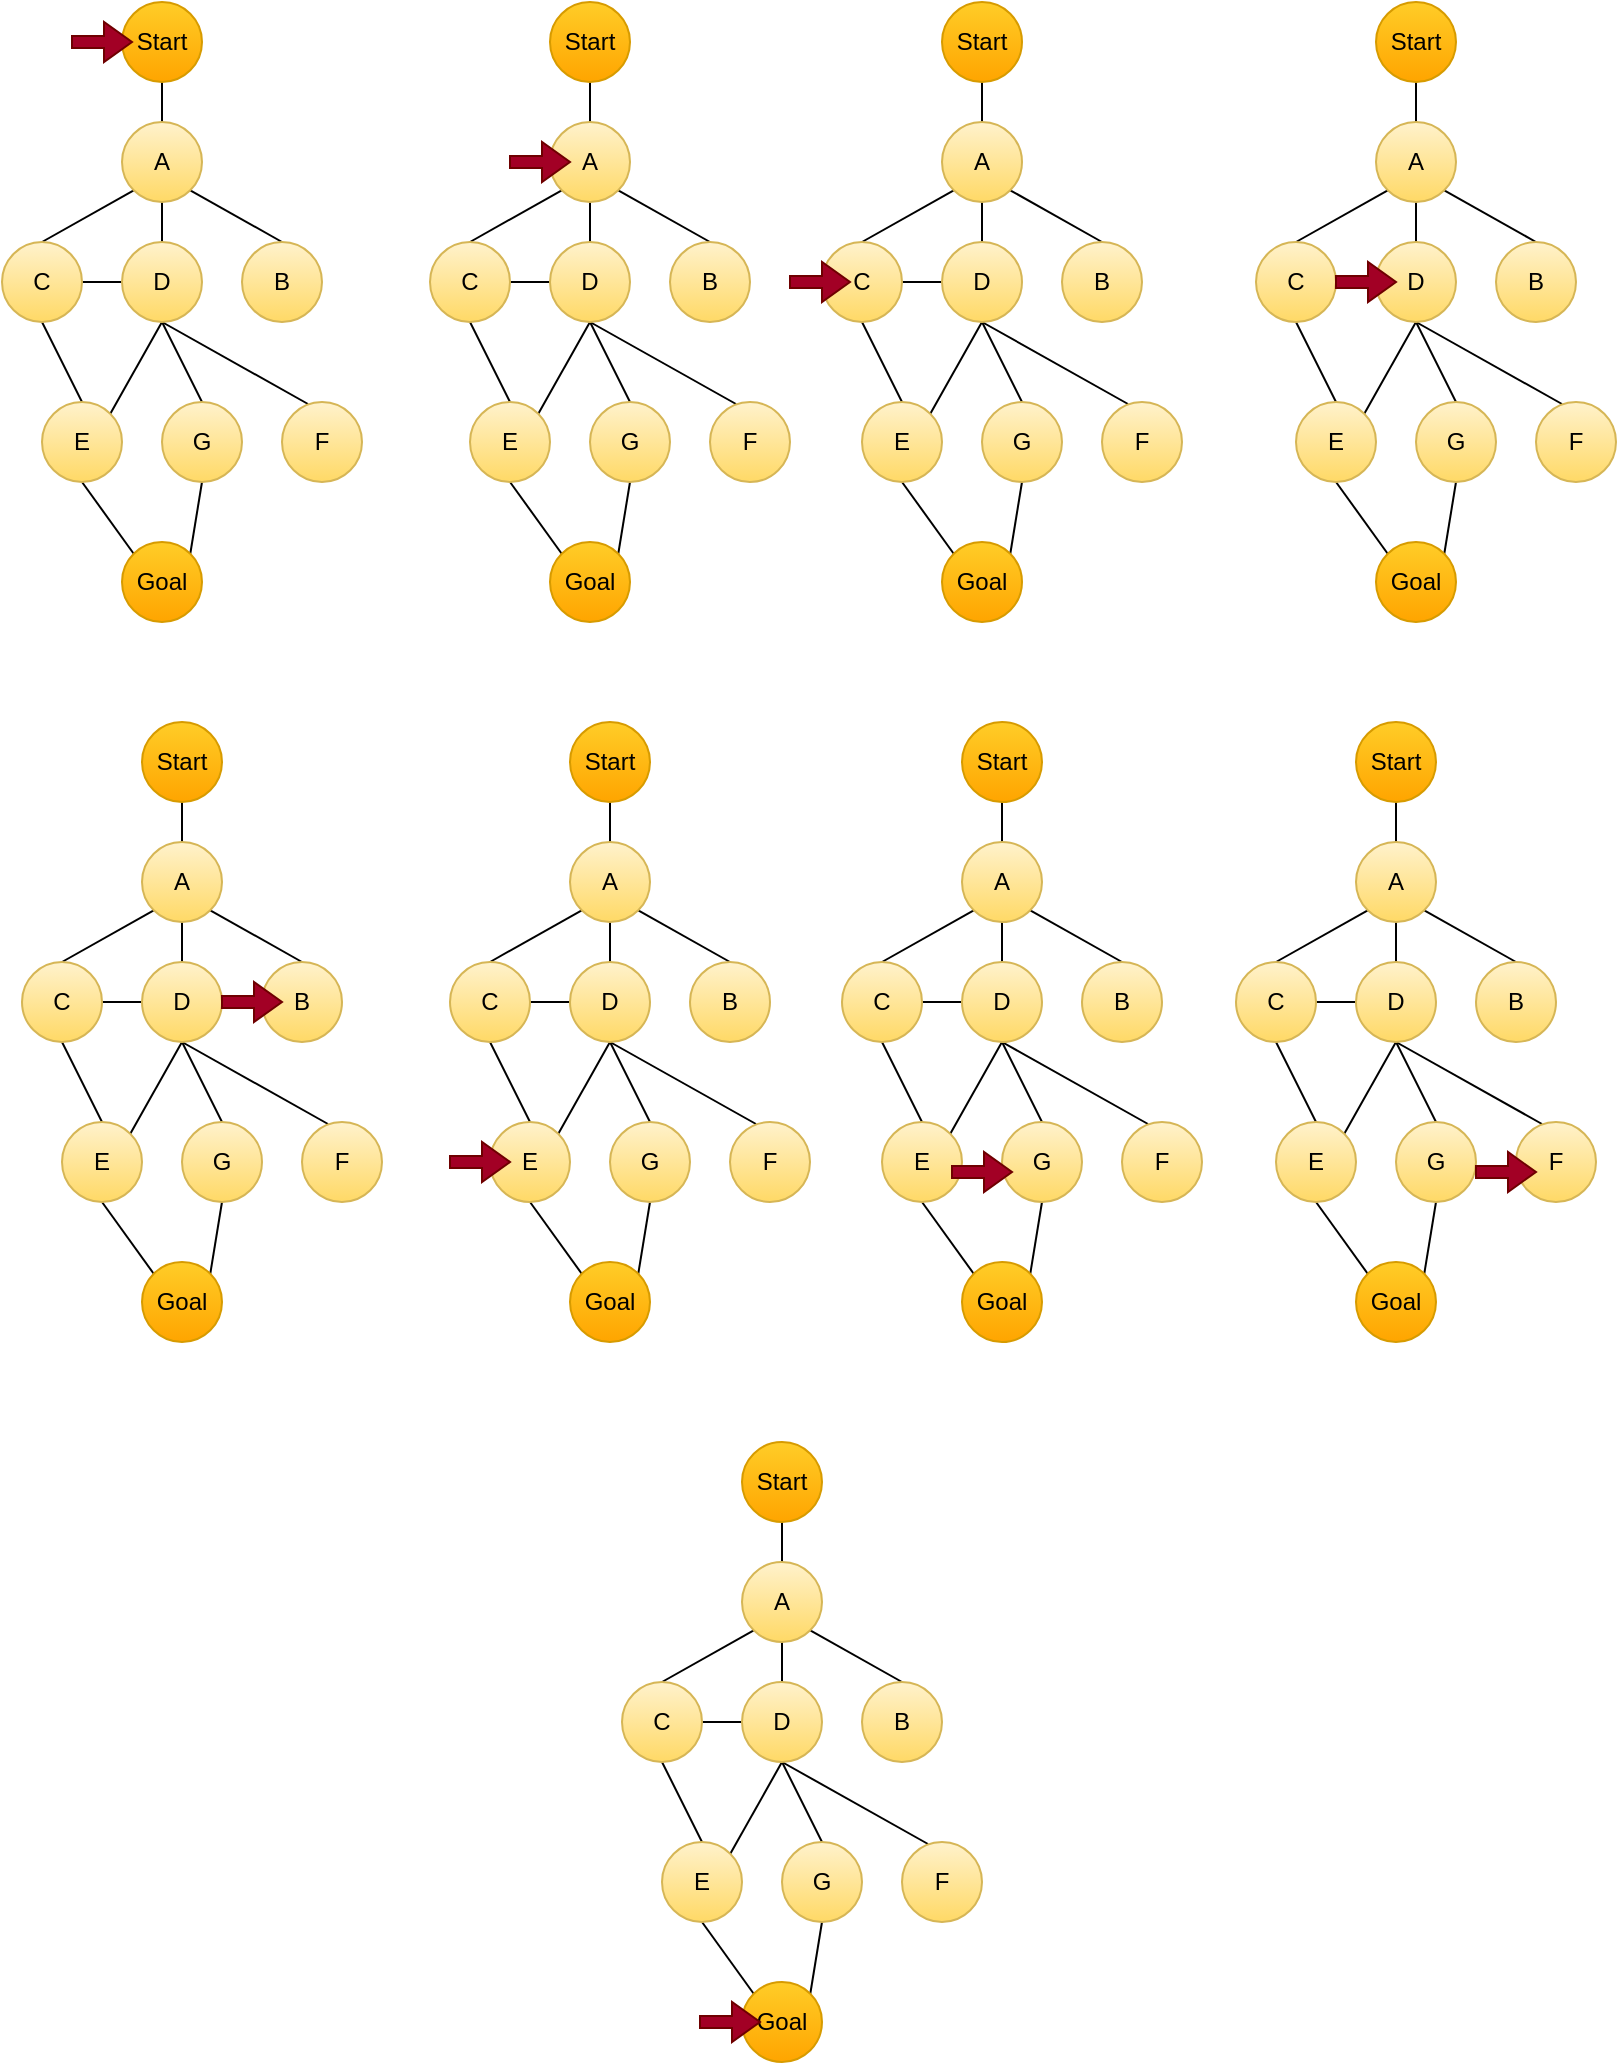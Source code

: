 <mxfile version="21.3.2" type="github">
  <diagram name="Página-1" id="5dX_CYmj3qB6tYsNVG1z">
    <mxGraphModel dx="880" dy="484" grid="1" gridSize="10" guides="1" tooltips="1" connect="1" arrows="1" fold="1" page="1" pageScale="1" pageWidth="827" pageHeight="1169" math="0" shadow="0">
      <root>
        <mxCell id="0" />
        <mxCell id="1" parent="0" />
        <mxCell id="Yt68VW8yV32Zk0q3nS32-7" style="edgeStyle=orthogonalEdgeStyle;rounded=0;orthogonalLoop=1;jettySize=auto;html=1;exitX=0.5;exitY=1;exitDx=0;exitDy=0;entryX=0.5;entryY=0;entryDx=0;entryDy=0;endArrow=none;endFill=0;" edge="1" parent="1" source="Yt68VW8yV32Zk0q3nS32-1" target="Yt68VW8yV32Zk0q3nS32-2">
          <mxGeometry relative="1" as="geometry" />
        </mxCell>
        <mxCell id="Yt68VW8yV32Zk0q3nS32-1" value="Start" style="ellipse;whiteSpace=wrap;html=1;aspect=fixed;fillColor=#ffcd28;gradientColor=#ffa500;strokeColor=#d79b00;" vertex="1" parent="1">
          <mxGeometry x="80" width="40" height="40" as="geometry" />
        </mxCell>
        <mxCell id="Yt68VW8yV32Zk0q3nS32-8" style="edgeStyle=orthogonalEdgeStyle;rounded=0;orthogonalLoop=1;jettySize=auto;html=1;exitX=0.5;exitY=1;exitDx=0;exitDy=0;entryX=0.5;entryY=0;entryDx=0;entryDy=0;endArrow=none;endFill=0;" edge="1" parent="1" source="Yt68VW8yV32Zk0q3nS32-2" target="Yt68VW8yV32Zk0q3nS32-4">
          <mxGeometry relative="1" as="geometry" />
        </mxCell>
        <mxCell id="Yt68VW8yV32Zk0q3nS32-13" style="shape=connector;rounded=0;orthogonalLoop=1;jettySize=auto;html=1;exitX=1;exitY=1;exitDx=0;exitDy=0;entryX=0.5;entryY=0;entryDx=0;entryDy=0;labelBackgroundColor=default;strokeColor=default;fontFamily=Helvetica;fontSize=11;fontColor=default;endArrow=none;endFill=0;" edge="1" parent="1" source="Yt68VW8yV32Zk0q3nS32-2" target="Yt68VW8yV32Zk0q3nS32-5">
          <mxGeometry relative="1" as="geometry" />
        </mxCell>
        <mxCell id="Yt68VW8yV32Zk0q3nS32-24" style="edgeStyle=none;shape=connector;rounded=0;orthogonalLoop=1;jettySize=auto;html=1;exitX=0;exitY=1;exitDx=0;exitDy=0;entryX=0.5;entryY=0;entryDx=0;entryDy=0;labelBackgroundColor=default;strokeColor=default;fontFamily=Helvetica;fontSize=11;fontColor=default;endArrow=none;endFill=0;" edge="1" parent="1" source="Yt68VW8yV32Zk0q3nS32-2" target="Yt68VW8yV32Zk0q3nS32-3">
          <mxGeometry relative="1" as="geometry" />
        </mxCell>
        <mxCell id="Yt68VW8yV32Zk0q3nS32-2" value="A" style="ellipse;whiteSpace=wrap;html=1;aspect=fixed;fillColor=#fff2cc;gradientColor=#ffd966;strokeColor=#d6b656;" vertex="1" parent="1">
          <mxGeometry x="80" y="60" width="40" height="40" as="geometry" />
        </mxCell>
        <mxCell id="Yt68VW8yV32Zk0q3nS32-14" style="edgeStyle=orthogonalEdgeStyle;shape=connector;rounded=0;orthogonalLoop=1;jettySize=auto;html=1;exitX=1;exitY=0.5;exitDx=0;exitDy=0;entryX=0;entryY=0.5;entryDx=0;entryDy=0;labelBackgroundColor=default;strokeColor=default;fontFamily=Helvetica;fontSize=11;fontColor=default;endArrow=none;endFill=0;" edge="1" parent="1" source="Yt68VW8yV32Zk0q3nS32-3" target="Yt68VW8yV32Zk0q3nS32-4">
          <mxGeometry relative="1" as="geometry" />
        </mxCell>
        <mxCell id="Yt68VW8yV32Zk0q3nS32-25" style="edgeStyle=none;shape=connector;rounded=0;orthogonalLoop=1;jettySize=auto;html=1;exitX=0.5;exitY=1;exitDx=0;exitDy=0;entryX=0.5;entryY=0;entryDx=0;entryDy=0;labelBackgroundColor=default;strokeColor=default;fontFamily=Helvetica;fontSize=11;fontColor=default;endArrow=none;endFill=0;" edge="1" parent="1" source="Yt68VW8yV32Zk0q3nS32-3" target="Yt68VW8yV32Zk0q3nS32-15">
          <mxGeometry relative="1" as="geometry" />
        </mxCell>
        <mxCell id="Yt68VW8yV32Zk0q3nS32-3" value="C" style="ellipse;whiteSpace=wrap;html=1;aspect=fixed;fillColor=#fff2cc;gradientColor=#ffd966;strokeColor=#d6b656;" vertex="1" parent="1">
          <mxGeometry x="20" y="120" width="40" height="40" as="geometry" />
        </mxCell>
        <mxCell id="Yt68VW8yV32Zk0q3nS32-26" style="edgeStyle=none;shape=connector;rounded=0;orthogonalLoop=1;jettySize=auto;html=1;exitX=0.5;exitY=1;exitDx=0;exitDy=0;entryX=1;entryY=0;entryDx=0;entryDy=0;labelBackgroundColor=default;strokeColor=default;fontFamily=Helvetica;fontSize=11;fontColor=default;endArrow=none;endFill=0;" edge="1" parent="1" source="Yt68VW8yV32Zk0q3nS32-4" target="Yt68VW8yV32Zk0q3nS32-15">
          <mxGeometry relative="1" as="geometry" />
        </mxCell>
        <mxCell id="Yt68VW8yV32Zk0q3nS32-28" style="edgeStyle=none;shape=connector;rounded=0;orthogonalLoop=1;jettySize=auto;html=1;exitX=0.5;exitY=1;exitDx=0;exitDy=0;entryX=0.5;entryY=0;entryDx=0;entryDy=0;labelBackgroundColor=default;strokeColor=default;fontFamily=Helvetica;fontSize=11;fontColor=default;endArrow=none;endFill=0;" edge="1" parent="1" source="Yt68VW8yV32Zk0q3nS32-4" target="Yt68VW8yV32Zk0q3nS32-16">
          <mxGeometry relative="1" as="geometry" />
        </mxCell>
        <mxCell id="Yt68VW8yV32Zk0q3nS32-29" style="edgeStyle=none;shape=connector;rounded=0;orthogonalLoop=1;jettySize=auto;html=1;exitX=0.5;exitY=1;exitDx=0;exitDy=0;entryX=0.325;entryY=0.025;entryDx=0;entryDy=0;entryPerimeter=0;labelBackgroundColor=default;strokeColor=default;fontFamily=Helvetica;fontSize=11;fontColor=default;endArrow=none;endFill=0;" edge="1" parent="1" source="Yt68VW8yV32Zk0q3nS32-4" target="Yt68VW8yV32Zk0q3nS32-17">
          <mxGeometry relative="1" as="geometry" />
        </mxCell>
        <mxCell id="Yt68VW8yV32Zk0q3nS32-4" value="D" style="ellipse;whiteSpace=wrap;html=1;aspect=fixed;fillColor=#fff2cc;gradientColor=#ffd966;strokeColor=#d6b656;" vertex="1" parent="1">
          <mxGeometry x="80" y="120" width="40" height="40" as="geometry" />
        </mxCell>
        <mxCell id="Yt68VW8yV32Zk0q3nS32-5" value="B" style="ellipse;whiteSpace=wrap;html=1;aspect=fixed;fillColor=#fff2cc;gradientColor=#ffd966;strokeColor=#d6b656;" vertex="1" parent="1">
          <mxGeometry x="140" y="120" width="40" height="40" as="geometry" />
        </mxCell>
        <mxCell id="Yt68VW8yV32Zk0q3nS32-30" style="edgeStyle=none;shape=connector;rounded=0;orthogonalLoop=1;jettySize=auto;html=1;exitX=0.5;exitY=1;exitDx=0;exitDy=0;entryX=0;entryY=0;entryDx=0;entryDy=0;labelBackgroundColor=default;strokeColor=default;fontFamily=Helvetica;fontSize=11;fontColor=default;endArrow=none;endFill=0;" edge="1" parent="1" source="Yt68VW8yV32Zk0q3nS32-15" target="Yt68VW8yV32Zk0q3nS32-22">
          <mxGeometry relative="1" as="geometry" />
        </mxCell>
        <mxCell id="Yt68VW8yV32Zk0q3nS32-15" value="E" style="ellipse;whiteSpace=wrap;html=1;aspect=fixed;fillColor=#fff2cc;gradientColor=#ffd966;strokeColor=#d6b656;" vertex="1" parent="1">
          <mxGeometry x="40" y="200" width="40" height="40" as="geometry" />
        </mxCell>
        <mxCell id="Yt68VW8yV32Zk0q3nS32-31" style="edgeStyle=none;shape=connector;rounded=0;orthogonalLoop=1;jettySize=auto;html=1;exitX=0.5;exitY=1;exitDx=0;exitDy=0;entryX=1;entryY=0;entryDx=0;entryDy=0;labelBackgroundColor=default;strokeColor=default;fontFamily=Helvetica;fontSize=11;fontColor=default;endArrow=none;endFill=0;" edge="1" parent="1" source="Yt68VW8yV32Zk0q3nS32-16" target="Yt68VW8yV32Zk0q3nS32-22">
          <mxGeometry relative="1" as="geometry" />
        </mxCell>
        <mxCell id="Yt68VW8yV32Zk0q3nS32-16" value="G" style="ellipse;whiteSpace=wrap;html=1;aspect=fixed;fillColor=#fff2cc;gradientColor=#ffd966;strokeColor=#d6b656;" vertex="1" parent="1">
          <mxGeometry x="100" y="200" width="40" height="40" as="geometry" />
        </mxCell>
        <mxCell id="Yt68VW8yV32Zk0q3nS32-17" value="F" style="ellipse;whiteSpace=wrap;html=1;aspect=fixed;fillColor=#fff2cc;gradientColor=#ffd966;strokeColor=#d6b656;" vertex="1" parent="1">
          <mxGeometry x="160" y="200" width="40" height="40" as="geometry" />
        </mxCell>
        <mxCell id="Yt68VW8yV32Zk0q3nS32-22" value="Goal" style="ellipse;whiteSpace=wrap;html=1;aspect=fixed;fillColor=#ffcd28;gradientColor=#ffa500;strokeColor=#d79b00;" vertex="1" parent="1">
          <mxGeometry x="80" y="270" width="40" height="40" as="geometry" />
        </mxCell>
        <mxCell id="Yt68VW8yV32Zk0q3nS32-35" style="edgeStyle=orthogonalEdgeStyle;rounded=0;orthogonalLoop=1;jettySize=auto;html=1;exitX=0.5;exitY=1;exitDx=0;exitDy=0;entryX=0.5;entryY=0;entryDx=0;entryDy=0;endArrow=none;endFill=0;" edge="1" parent="1" source="Yt68VW8yV32Zk0q3nS32-36" target="Yt68VW8yV32Zk0q3nS32-40">
          <mxGeometry relative="1" as="geometry" />
        </mxCell>
        <mxCell id="Yt68VW8yV32Zk0q3nS32-36" value="Start" style="ellipse;whiteSpace=wrap;html=1;aspect=fixed;fillColor=#ffcd28;gradientColor=#ffa500;strokeColor=#d79b00;" vertex="1" parent="1">
          <mxGeometry x="294" width="40" height="40" as="geometry" />
        </mxCell>
        <mxCell id="Yt68VW8yV32Zk0q3nS32-37" style="edgeStyle=orthogonalEdgeStyle;rounded=0;orthogonalLoop=1;jettySize=auto;html=1;exitX=0.5;exitY=1;exitDx=0;exitDy=0;entryX=0.5;entryY=0;entryDx=0;entryDy=0;endArrow=none;endFill=0;" edge="1" parent="1" source="Yt68VW8yV32Zk0q3nS32-40" target="Yt68VW8yV32Zk0q3nS32-47">
          <mxGeometry relative="1" as="geometry" />
        </mxCell>
        <mxCell id="Yt68VW8yV32Zk0q3nS32-38" style="shape=connector;rounded=0;orthogonalLoop=1;jettySize=auto;html=1;exitX=1;exitY=1;exitDx=0;exitDy=0;entryX=0.5;entryY=0;entryDx=0;entryDy=0;labelBackgroundColor=default;strokeColor=default;fontFamily=Helvetica;fontSize=11;fontColor=default;endArrow=none;endFill=0;" edge="1" parent="1" source="Yt68VW8yV32Zk0q3nS32-40" target="Yt68VW8yV32Zk0q3nS32-48">
          <mxGeometry relative="1" as="geometry" />
        </mxCell>
        <mxCell id="Yt68VW8yV32Zk0q3nS32-39" style="edgeStyle=none;shape=connector;rounded=0;orthogonalLoop=1;jettySize=auto;html=1;exitX=0;exitY=1;exitDx=0;exitDy=0;entryX=0.5;entryY=0;entryDx=0;entryDy=0;labelBackgroundColor=default;strokeColor=default;fontFamily=Helvetica;fontSize=11;fontColor=default;endArrow=none;endFill=0;" edge="1" parent="1" source="Yt68VW8yV32Zk0q3nS32-40" target="Yt68VW8yV32Zk0q3nS32-43">
          <mxGeometry relative="1" as="geometry" />
        </mxCell>
        <mxCell id="Yt68VW8yV32Zk0q3nS32-40" value="A" style="ellipse;whiteSpace=wrap;html=1;aspect=fixed;fillColor=#fff2cc;gradientColor=#ffd966;strokeColor=#d6b656;" vertex="1" parent="1">
          <mxGeometry x="294" y="60" width="40" height="40" as="geometry" />
        </mxCell>
        <mxCell id="Yt68VW8yV32Zk0q3nS32-41" style="edgeStyle=orthogonalEdgeStyle;shape=connector;rounded=0;orthogonalLoop=1;jettySize=auto;html=1;exitX=1;exitY=0.5;exitDx=0;exitDy=0;entryX=0;entryY=0.5;entryDx=0;entryDy=0;labelBackgroundColor=default;strokeColor=default;fontFamily=Helvetica;fontSize=11;fontColor=default;endArrow=none;endFill=0;" edge="1" parent="1" source="Yt68VW8yV32Zk0q3nS32-43" target="Yt68VW8yV32Zk0q3nS32-47">
          <mxGeometry relative="1" as="geometry" />
        </mxCell>
        <mxCell id="Yt68VW8yV32Zk0q3nS32-42" style="edgeStyle=none;shape=connector;rounded=0;orthogonalLoop=1;jettySize=auto;html=1;exitX=0.5;exitY=1;exitDx=0;exitDy=0;entryX=0.5;entryY=0;entryDx=0;entryDy=0;labelBackgroundColor=default;strokeColor=default;fontFamily=Helvetica;fontSize=11;fontColor=default;endArrow=none;endFill=0;" edge="1" parent="1" source="Yt68VW8yV32Zk0q3nS32-43" target="Yt68VW8yV32Zk0q3nS32-50">
          <mxGeometry relative="1" as="geometry" />
        </mxCell>
        <mxCell id="Yt68VW8yV32Zk0q3nS32-43" value="C" style="ellipse;whiteSpace=wrap;html=1;aspect=fixed;fillColor=#fff2cc;gradientColor=#ffd966;strokeColor=#d6b656;" vertex="1" parent="1">
          <mxGeometry x="234" y="120" width="40" height="40" as="geometry" />
        </mxCell>
        <mxCell id="Yt68VW8yV32Zk0q3nS32-44" style="edgeStyle=none;shape=connector;rounded=0;orthogonalLoop=1;jettySize=auto;html=1;exitX=0.5;exitY=1;exitDx=0;exitDy=0;entryX=1;entryY=0;entryDx=0;entryDy=0;labelBackgroundColor=default;strokeColor=default;fontFamily=Helvetica;fontSize=11;fontColor=default;endArrow=none;endFill=0;" edge="1" parent="1" source="Yt68VW8yV32Zk0q3nS32-47" target="Yt68VW8yV32Zk0q3nS32-50">
          <mxGeometry relative="1" as="geometry" />
        </mxCell>
        <mxCell id="Yt68VW8yV32Zk0q3nS32-45" style="edgeStyle=none;shape=connector;rounded=0;orthogonalLoop=1;jettySize=auto;html=1;exitX=0.5;exitY=1;exitDx=0;exitDy=0;entryX=0.5;entryY=0;entryDx=0;entryDy=0;labelBackgroundColor=default;strokeColor=default;fontFamily=Helvetica;fontSize=11;fontColor=default;endArrow=none;endFill=0;" edge="1" parent="1" source="Yt68VW8yV32Zk0q3nS32-47" target="Yt68VW8yV32Zk0q3nS32-52">
          <mxGeometry relative="1" as="geometry" />
        </mxCell>
        <mxCell id="Yt68VW8yV32Zk0q3nS32-46" style="edgeStyle=none;shape=connector;rounded=0;orthogonalLoop=1;jettySize=auto;html=1;exitX=0.5;exitY=1;exitDx=0;exitDy=0;entryX=0.325;entryY=0.025;entryDx=0;entryDy=0;entryPerimeter=0;labelBackgroundColor=default;strokeColor=default;fontFamily=Helvetica;fontSize=11;fontColor=default;endArrow=none;endFill=0;" edge="1" parent="1" source="Yt68VW8yV32Zk0q3nS32-47" target="Yt68VW8yV32Zk0q3nS32-53">
          <mxGeometry relative="1" as="geometry" />
        </mxCell>
        <mxCell id="Yt68VW8yV32Zk0q3nS32-47" value="D" style="ellipse;whiteSpace=wrap;html=1;aspect=fixed;fillColor=#fff2cc;gradientColor=#ffd966;strokeColor=#d6b656;" vertex="1" parent="1">
          <mxGeometry x="294" y="120" width="40" height="40" as="geometry" />
        </mxCell>
        <mxCell id="Yt68VW8yV32Zk0q3nS32-48" value="B" style="ellipse;whiteSpace=wrap;html=1;aspect=fixed;fillColor=#fff2cc;gradientColor=#ffd966;strokeColor=#d6b656;" vertex="1" parent="1">
          <mxGeometry x="354" y="120" width="40" height="40" as="geometry" />
        </mxCell>
        <mxCell id="Yt68VW8yV32Zk0q3nS32-49" style="edgeStyle=none;shape=connector;rounded=0;orthogonalLoop=1;jettySize=auto;html=1;exitX=0.5;exitY=1;exitDx=0;exitDy=0;entryX=0;entryY=0;entryDx=0;entryDy=0;labelBackgroundColor=default;strokeColor=default;fontFamily=Helvetica;fontSize=11;fontColor=default;endArrow=none;endFill=0;" edge="1" parent="1" source="Yt68VW8yV32Zk0q3nS32-50" target="Yt68VW8yV32Zk0q3nS32-54">
          <mxGeometry relative="1" as="geometry" />
        </mxCell>
        <mxCell id="Yt68VW8yV32Zk0q3nS32-50" value="E" style="ellipse;whiteSpace=wrap;html=1;aspect=fixed;fillColor=#fff2cc;gradientColor=#ffd966;strokeColor=#d6b656;" vertex="1" parent="1">
          <mxGeometry x="254" y="200" width="40" height="40" as="geometry" />
        </mxCell>
        <mxCell id="Yt68VW8yV32Zk0q3nS32-51" style="edgeStyle=none;shape=connector;rounded=0;orthogonalLoop=1;jettySize=auto;html=1;exitX=0.5;exitY=1;exitDx=0;exitDy=0;entryX=1;entryY=0;entryDx=0;entryDy=0;labelBackgroundColor=default;strokeColor=default;fontFamily=Helvetica;fontSize=11;fontColor=default;endArrow=none;endFill=0;" edge="1" parent="1" source="Yt68VW8yV32Zk0q3nS32-52" target="Yt68VW8yV32Zk0q3nS32-54">
          <mxGeometry relative="1" as="geometry" />
        </mxCell>
        <mxCell id="Yt68VW8yV32Zk0q3nS32-52" value="G" style="ellipse;whiteSpace=wrap;html=1;aspect=fixed;fillColor=#fff2cc;gradientColor=#ffd966;strokeColor=#d6b656;" vertex="1" parent="1">
          <mxGeometry x="314" y="200" width="40" height="40" as="geometry" />
        </mxCell>
        <mxCell id="Yt68VW8yV32Zk0q3nS32-53" value="F" style="ellipse;whiteSpace=wrap;html=1;aspect=fixed;fillColor=#fff2cc;gradientColor=#ffd966;strokeColor=#d6b656;" vertex="1" parent="1">
          <mxGeometry x="374" y="200" width="40" height="40" as="geometry" />
        </mxCell>
        <mxCell id="Yt68VW8yV32Zk0q3nS32-54" value="Goal" style="ellipse;whiteSpace=wrap;html=1;aspect=fixed;fillColor=#ffcd28;gradientColor=#ffa500;strokeColor=#d79b00;" vertex="1" parent="1">
          <mxGeometry x="294" y="270" width="40" height="40" as="geometry" />
        </mxCell>
        <mxCell id="Yt68VW8yV32Zk0q3nS32-56" style="edgeStyle=orthogonalEdgeStyle;rounded=0;orthogonalLoop=1;jettySize=auto;html=1;exitX=0.5;exitY=1;exitDx=0;exitDy=0;entryX=0.5;entryY=0;entryDx=0;entryDy=0;endArrow=none;endFill=0;" edge="1" parent="1" source="Yt68VW8yV32Zk0q3nS32-57" target="Yt68VW8yV32Zk0q3nS32-61">
          <mxGeometry relative="1" as="geometry" />
        </mxCell>
        <mxCell id="Yt68VW8yV32Zk0q3nS32-57" value="Start" style="ellipse;whiteSpace=wrap;html=1;aspect=fixed;fillColor=#ffcd28;gradientColor=#ffa500;strokeColor=#d79b00;" vertex="1" parent="1">
          <mxGeometry x="490" width="40" height="40" as="geometry" />
        </mxCell>
        <mxCell id="Yt68VW8yV32Zk0q3nS32-58" style="edgeStyle=orthogonalEdgeStyle;rounded=0;orthogonalLoop=1;jettySize=auto;html=1;exitX=0.5;exitY=1;exitDx=0;exitDy=0;entryX=0.5;entryY=0;entryDx=0;entryDy=0;endArrow=none;endFill=0;" edge="1" parent="1" source="Yt68VW8yV32Zk0q3nS32-61" target="Yt68VW8yV32Zk0q3nS32-68">
          <mxGeometry relative="1" as="geometry" />
        </mxCell>
        <mxCell id="Yt68VW8yV32Zk0q3nS32-59" style="shape=connector;rounded=0;orthogonalLoop=1;jettySize=auto;html=1;exitX=1;exitY=1;exitDx=0;exitDy=0;entryX=0.5;entryY=0;entryDx=0;entryDy=0;labelBackgroundColor=default;strokeColor=default;fontFamily=Helvetica;fontSize=11;fontColor=default;endArrow=none;endFill=0;" edge="1" parent="1" source="Yt68VW8yV32Zk0q3nS32-61" target="Yt68VW8yV32Zk0q3nS32-69">
          <mxGeometry relative="1" as="geometry" />
        </mxCell>
        <mxCell id="Yt68VW8yV32Zk0q3nS32-60" style="edgeStyle=none;shape=connector;rounded=0;orthogonalLoop=1;jettySize=auto;html=1;exitX=0;exitY=1;exitDx=0;exitDy=0;entryX=0.5;entryY=0;entryDx=0;entryDy=0;labelBackgroundColor=default;strokeColor=default;fontFamily=Helvetica;fontSize=11;fontColor=default;endArrow=none;endFill=0;" edge="1" parent="1" source="Yt68VW8yV32Zk0q3nS32-61" target="Yt68VW8yV32Zk0q3nS32-64">
          <mxGeometry relative="1" as="geometry" />
        </mxCell>
        <mxCell id="Yt68VW8yV32Zk0q3nS32-61" value="A" style="ellipse;whiteSpace=wrap;html=1;aspect=fixed;fillColor=#fff2cc;gradientColor=#ffd966;strokeColor=#d6b656;" vertex="1" parent="1">
          <mxGeometry x="490" y="60" width="40" height="40" as="geometry" />
        </mxCell>
        <mxCell id="Yt68VW8yV32Zk0q3nS32-62" style="edgeStyle=orthogonalEdgeStyle;shape=connector;rounded=0;orthogonalLoop=1;jettySize=auto;html=1;exitX=1;exitY=0.5;exitDx=0;exitDy=0;entryX=0;entryY=0.5;entryDx=0;entryDy=0;labelBackgroundColor=default;strokeColor=default;fontFamily=Helvetica;fontSize=11;fontColor=default;endArrow=none;endFill=0;" edge="1" parent="1" source="Yt68VW8yV32Zk0q3nS32-64" target="Yt68VW8yV32Zk0q3nS32-68">
          <mxGeometry relative="1" as="geometry" />
        </mxCell>
        <mxCell id="Yt68VW8yV32Zk0q3nS32-63" style="edgeStyle=none;shape=connector;rounded=0;orthogonalLoop=1;jettySize=auto;html=1;exitX=0.5;exitY=1;exitDx=0;exitDy=0;entryX=0.5;entryY=0;entryDx=0;entryDy=0;labelBackgroundColor=default;strokeColor=default;fontFamily=Helvetica;fontSize=11;fontColor=default;endArrow=none;endFill=0;" edge="1" parent="1" source="Yt68VW8yV32Zk0q3nS32-64" target="Yt68VW8yV32Zk0q3nS32-71">
          <mxGeometry relative="1" as="geometry" />
        </mxCell>
        <mxCell id="Yt68VW8yV32Zk0q3nS32-64" value="C" style="ellipse;whiteSpace=wrap;html=1;aspect=fixed;fillColor=#fff2cc;gradientColor=#ffd966;strokeColor=#d6b656;" vertex="1" parent="1">
          <mxGeometry x="430" y="120" width="40" height="40" as="geometry" />
        </mxCell>
        <mxCell id="Yt68VW8yV32Zk0q3nS32-65" style="edgeStyle=none;shape=connector;rounded=0;orthogonalLoop=1;jettySize=auto;html=1;exitX=0.5;exitY=1;exitDx=0;exitDy=0;entryX=1;entryY=0;entryDx=0;entryDy=0;labelBackgroundColor=default;strokeColor=default;fontFamily=Helvetica;fontSize=11;fontColor=default;endArrow=none;endFill=0;" edge="1" parent="1" source="Yt68VW8yV32Zk0q3nS32-68" target="Yt68VW8yV32Zk0q3nS32-71">
          <mxGeometry relative="1" as="geometry" />
        </mxCell>
        <mxCell id="Yt68VW8yV32Zk0q3nS32-66" style="edgeStyle=none;shape=connector;rounded=0;orthogonalLoop=1;jettySize=auto;html=1;exitX=0.5;exitY=1;exitDx=0;exitDy=0;entryX=0.5;entryY=0;entryDx=0;entryDy=0;labelBackgroundColor=default;strokeColor=default;fontFamily=Helvetica;fontSize=11;fontColor=default;endArrow=none;endFill=0;" edge="1" parent="1" source="Yt68VW8yV32Zk0q3nS32-68" target="Yt68VW8yV32Zk0q3nS32-73">
          <mxGeometry relative="1" as="geometry" />
        </mxCell>
        <mxCell id="Yt68VW8yV32Zk0q3nS32-67" style="edgeStyle=none;shape=connector;rounded=0;orthogonalLoop=1;jettySize=auto;html=1;exitX=0.5;exitY=1;exitDx=0;exitDy=0;entryX=0.325;entryY=0.025;entryDx=0;entryDy=0;entryPerimeter=0;labelBackgroundColor=default;strokeColor=default;fontFamily=Helvetica;fontSize=11;fontColor=default;endArrow=none;endFill=0;" edge="1" parent="1" source="Yt68VW8yV32Zk0q3nS32-68" target="Yt68VW8yV32Zk0q3nS32-74">
          <mxGeometry relative="1" as="geometry" />
        </mxCell>
        <mxCell id="Yt68VW8yV32Zk0q3nS32-68" value="D" style="ellipse;whiteSpace=wrap;html=1;aspect=fixed;fillColor=#fff2cc;gradientColor=#ffd966;strokeColor=#d6b656;" vertex="1" parent="1">
          <mxGeometry x="490" y="120" width="40" height="40" as="geometry" />
        </mxCell>
        <mxCell id="Yt68VW8yV32Zk0q3nS32-69" value="B" style="ellipse;whiteSpace=wrap;html=1;aspect=fixed;fillColor=#fff2cc;gradientColor=#ffd966;strokeColor=#d6b656;" vertex="1" parent="1">
          <mxGeometry x="550" y="120" width="40" height="40" as="geometry" />
        </mxCell>
        <mxCell id="Yt68VW8yV32Zk0q3nS32-70" style="edgeStyle=none;shape=connector;rounded=0;orthogonalLoop=1;jettySize=auto;html=1;exitX=0.5;exitY=1;exitDx=0;exitDy=0;entryX=0;entryY=0;entryDx=0;entryDy=0;labelBackgroundColor=default;strokeColor=default;fontFamily=Helvetica;fontSize=11;fontColor=default;endArrow=none;endFill=0;" edge="1" parent="1" source="Yt68VW8yV32Zk0q3nS32-71" target="Yt68VW8yV32Zk0q3nS32-75">
          <mxGeometry relative="1" as="geometry" />
        </mxCell>
        <mxCell id="Yt68VW8yV32Zk0q3nS32-71" value="E" style="ellipse;whiteSpace=wrap;html=1;aspect=fixed;fillColor=#fff2cc;gradientColor=#ffd966;strokeColor=#d6b656;" vertex="1" parent="1">
          <mxGeometry x="450" y="200" width="40" height="40" as="geometry" />
        </mxCell>
        <mxCell id="Yt68VW8yV32Zk0q3nS32-72" style="edgeStyle=none;shape=connector;rounded=0;orthogonalLoop=1;jettySize=auto;html=1;exitX=0.5;exitY=1;exitDx=0;exitDy=0;entryX=1;entryY=0;entryDx=0;entryDy=0;labelBackgroundColor=default;strokeColor=default;fontFamily=Helvetica;fontSize=11;fontColor=default;endArrow=none;endFill=0;" edge="1" parent="1" source="Yt68VW8yV32Zk0q3nS32-73" target="Yt68VW8yV32Zk0q3nS32-75">
          <mxGeometry relative="1" as="geometry" />
        </mxCell>
        <mxCell id="Yt68VW8yV32Zk0q3nS32-73" value="G" style="ellipse;whiteSpace=wrap;html=1;aspect=fixed;fillColor=#fff2cc;gradientColor=#ffd966;strokeColor=#d6b656;" vertex="1" parent="1">
          <mxGeometry x="510" y="200" width="40" height="40" as="geometry" />
        </mxCell>
        <mxCell id="Yt68VW8yV32Zk0q3nS32-74" value="F" style="ellipse;whiteSpace=wrap;html=1;aspect=fixed;fillColor=#fff2cc;gradientColor=#ffd966;strokeColor=#d6b656;" vertex="1" parent="1">
          <mxGeometry x="570" y="200" width="40" height="40" as="geometry" />
        </mxCell>
        <mxCell id="Yt68VW8yV32Zk0q3nS32-75" value="Goal" style="ellipse;whiteSpace=wrap;html=1;aspect=fixed;fillColor=#ffcd28;gradientColor=#ffa500;strokeColor=#d79b00;" vertex="1" parent="1">
          <mxGeometry x="490" y="270" width="40" height="40" as="geometry" />
        </mxCell>
        <mxCell id="Yt68VW8yV32Zk0q3nS32-76" value="" style="html=1;shadow=0;dashed=0;align=center;verticalAlign=middle;shape=mxgraph.arrows2.arrow;dy=0.7;dx=14;notch=0;fontFamily=Helvetica;fontSize=11;fontColor=#ffffff;fillColor=#a20025;strokeColor=#6F0000;" vertex="1" parent="1">
          <mxGeometry x="414" y="130" width="30" height="20" as="geometry" />
        </mxCell>
        <mxCell id="Yt68VW8yV32Zk0q3nS32-77" style="edgeStyle=orthogonalEdgeStyle;rounded=0;orthogonalLoop=1;jettySize=auto;html=1;exitX=0.5;exitY=1;exitDx=0;exitDy=0;entryX=0.5;entryY=0;entryDx=0;entryDy=0;endArrow=none;endFill=0;" edge="1" parent="1" source="Yt68VW8yV32Zk0q3nS32-78" target="Yt68VW8yV32Zk0q3nS32-82">
          <mxGeometry relative="1" as="geometry" />
        </mxCell>
        <mxCell id="Yt68VW8yV32Zk0q3nS32-78" value="Start" style="ellipse;whiteSpace=wrap;html=1;aspect=fixed;fillColor=#ffcd28;gradientColor=#ffa500;strokeColor=#d79b00;" vertex="1" parent="1">
          <mxGeometry x="707" width="40" height="40" as="geometry" />
        </mxCell>
        <mxCell id="Yt68VW8yV32Zk0q3nS32-79" style="edgeStyle=orthogonalEdgeStyle;rounded=0;orthogonalLoop=1;jettySize=auto;html=1;exitX=0.5;exitY=1;exitDx=0;exitDy=0;entryX=0.5;entryY=0;entryDx=0;entryDy=0;endArrow=none;endFill=0;" edge="1" parent="1" source="Yt68VW8yV32Zk0q3nS32-82" target="Yt68VW8yV32Zk0q3nS32-89">
          <mxGeometry relative="1" as="geometry" />
        </mxCell>
        <mxCell id="Yt68VW8yV32Zk0q3nS32-80" style="shape=connector;rounded=0;orthogonalLoop=1;jettySize=auto;html=1;exitX=1;exitY=1;exitDx=0;exitDy=0;entryX=0.5;entryY=0;entryDx=0;entryDy=0;labelBackgroundColor=default;strokeColor=default;fontFamily=Helvetica;fontSize=11;fontColor=default;endArrow=none;endFill=0;" edge="1" parent="1" source="Yt68VW8yV32Zk0q3nS32-82" target="Yt68VW8yV32Zk0q3nS32-90">
          <mxGeometry relative="1" as="geometry" />
        </mxCell>
        <mxCell id="Yt68VW8yV32Zk0q3nS32-81" style="edgeStyle=none;shape=connector;rounded=0;orthogonalLoop=1;jettySize=auto;html=1;exitX=0;exitY=1;exitDx=0;exitDy=0;entryX=0.5;entryY=0;entryDx=0;entryDy=0;labelBackgroundColor=default;strokeColor=default;fontFamily=Helvetica;fontSize=11;fontColor=default;endArrow=none;endFill=0;" edge="1" parent="1" source="Yt68VW8yV32Zk0q3nS32-82" target="Yt68VW8yV32Zk0q3nS32-85">
          <mxGeometry relative="1" as="geometry" />
        </mxCell>
        <mxCell id="Yt68VW8yV32Zk0q3nS32-82" value="A" style="ellipse;whiteSpace=wrap;html=1;aspect=fixed;fillColor=#fff2cc;gradientColor=#ffd966;strokeColor=#d6b656;" vertex="1" parent="1">
          <mxGeometry x="707" y="60" width="40" height="40" as="geometry" />
        </mxCell>
        <mxCell id="Yt68VW8yV32Zk0q3nS32-83" style="edgeStyle=orthogonalEdgeStyle;shape=connector;rounded=0;orthogonalLoop=1;jettySize=auto;html=1;exitX=1;exitY=0.5;exitDx=0;exitDy=0;entryX=0;entryY=0.5;entryDx=0;entryDy=0;labelBackgroundColor=default;strokeColor=default;fontFamily=Helvetica;fontSize=11;fontColor=default;endArrow=none;endFill=0;" edge="1" parent="1" source="Yt68VW8yV32Zk0q3nS32-85" target="Yt68VW8yV32Zk0q3nS32-89">
          <mxGeometry relative="1" as="geometry" />
        </mxCell>
        <mxCell id="Yt68VW8yV32Zk0q3nS32-84" style="edgeStyle=none;shape=connector;rounded=0;orthogonalLoop=1;jettySize=auto;html=1;exitX=0.5;exitY=1;exitDx=0;exitDy=0;entryX=0.5;entryY=0;entryDx=0;entryDy=0;labelBackgroundColor=default;strokeColor=default;fontFamily=Helvetica;fontSize=11;fontColor=default;endArrow=none;endFill=0;" edge="1" parent="1" source="Yt68VW8yV32Zk0q3nS32-85" target="Yt68VW8yV32Zk0q3nS32-92">
          <mxGeometry relative="1" as="geometry" />
        </mxCell>
        <mxCell id="Yt68VW8yV32Zk0q3nS32-85" value="C" style="ellipse;whiteSpace=wrap;html=1;aspect=fixed;fillColor=#fff2cc;gradientColor=#ffd966;strokeColor=#d6b656;" vertex="1" parent="1">
          <mxGeometry x="647" y="120" width="40" height="40" as="geometry" />
        </mxCell>
        <mxCell id="Yt68VW8yV32Zk0q3nS32-86" style="edgeStyle=none;shape=connector;rounded=0;orthogonalLoop=1;jettySize=auto;html=1;exitX=0.5;exitY=1;exitDx=0;exitDy=0;entryX=1;entryY=0;entryDx=0;entryDy=0;labelBackgroundColor=default;strokeColor=default;fontFamily=Helvetica;fontSize=11;fontColor=default;endArrow=none;endFill=0;" edge="1" parent="1" source="Yt68VW8yV32Zk0q3nS32-89" target="Yt68VW8yV32Zk0q3nS32-92">
          <mxGeometry relative="1" as="geometry" />
        </mxCell>
        <mxCell id="Yt68VW8yV32Zk0q3nS32-87" style="edgeStyle=none;shape=connector;rounded=0;orthogonalLoop=1;jettySize=auto;html=1;exitX=0.5;exitY=1;exitDx=0;exitDy=0;entryX=0.5;entryY=0;entryDx=0;entryDy=0;labelBackgroundColor=default;strokeColor=default;fontFamily=Helvetica;fontSize=11;fontColor=default;endArrow=none;endFill=0;" edge="1" parent="1" source="Yt68VW8yV32Zk0q3nS32-89" target="Yt68VW8yV32Zk0q3nS32-94">
          <mxGeometry relative="1" as="geometry" />
        </mxCell>
        <mxCell id="Yt68VW8yV32Zk0q3nS32-88" style="edgeStyle=none;shape=connector;rounded=0;orthogonalLoop=1;jettySize=auto;html=1;exitX=0.5;exitY=1;exitDx=0;exitDy=0;entryX=0.325;entryY=0.025;entryDx=0;entryDy=0;entryPerimeter=0;labelBackgroundColor=default;strokeColor=default;fontFamily=Helvetica;fontSize=11;fontColor=default;endArrow=none;endFill=0;" edge="1" parent="1" source="Yt68VW8yV32Zk0q3nS32-89" target="Yt68VW8yV32Zk0q3nS32-95">
          <mxGeometry relative="1" as="geometry" />
        </mxCell>
        <mxCell id="Yt68VW8yV32Zk0q3nS32-89" value="D" style="ellipse;whiteSpace=wrap;html=1;aspect=fixed;fillColor=#fff2cc;gradientColor=#ffd966;strokeColor=#d6b656;" vertex="1" parent="1">
          <mxGeometry x="707" y="120" width="40" height="40" as="geometry" />
        </mxCell>
        <mxCell id="Yt68VW8yV32Zk0q3nS32-90" value="B" style="ellipse;whiteSpace=wrap;html=1;aspect=fixed;fillColor=#fff2cc;gradientColor=#ffd966;strokeColor=#d6b656;" vertex="1" parent="1">
          <mxGeometry x="767" y="120" width="40" height="40" as="geometry" />
        </mxCell>
        <mxCell id="Yt68VW8yV32Zk0q3nS32-91" style="edgeStyle=none;shape=connector;rounded=0;orthogonalLoop=1;jettySize=auto;html=1;exitX=0.5;exitY=1;exitDx=0;exitDy=0;entryX=0;entryY=0;entryDx=0;entryDy=0;labelBackgroundColor=default;strokeColor=default;fontFamily=Helvetica;fontSize=11;fontColor=default;endArrow=none;endFill=0;" edge="1" parent="1" source="Yt68VW8yV32Zk0q3nS32-92" target="Yt68VW8yV32Zk0q3nS32-96">
          <mxGeometry relative="1" as="geometry" />
        </mxCell>
        <mxCell id="Yt68VW8yV32Zk0q3nS32-92" value="E" style="ellipse;whiteSpace=wrap;html=1;aspect=fixed;fillColor=#fff2cc;gradientColor=#ffd966;strokeColor=#d6b656;" vertex="1" parent="1">
          <mxGeometry x="667" y="200" width="40" height="40" as="geometry" />
        </mxCell>
        <mxCell id="Yt68VW8yV32Zk0q3nS32-93" style="edgeStyle=none;shape=connector;rounded=0;orthogonalLoop=1;jettySize=auto;html=1;exitX=0.5;exitY=1;exitDx=0;exitDy=0;entryX=1;entryY=0;entryDx=0;entryDy=0;labelBackgroundColor=default;strokeColor=default;fontFamily=Helvetica;fontSize=11;fontColor=default;endArrow=none;endFill=0;" edge="1" parent="1" source="Yt68VW8yV32Zk0q3nS32-94" target="Yt68VW8yV32Zk0q3nS32-96">
          <mxGeometry relative="1" as="geometry" />
        </mxCell>
        <mxCell id="Yt68VW8yV32Zk0q3nS32-94" value="G" style="ellipse;whiteSpace=wrap;html=1;aspect=fixed;fillColor=#fff2cc;gradientColor=#ffd966;strokeColor=#d6b656;" vertex="1" parent="1">
          <mxGeometry x="727" y="200" width="40" height="40" as="geometry" />
        </mxCell>
        <mxCell id="Yt68VW8yV32Zk0q3nS32-95" value="F" style="ellipse;whiteSpace=wrap;html=1;aspect=fixed;fillColor=#fff2cc;gradientColor=#ffd966;strokeColor=#d6b656;" vertex="1" parent="1">
          <mxGeometry x="787" y="200" width="40" height="40" as="geometry" />
        </mxCell>
        <mxCell id="Yt68VW8yV32Zk0q3nS32-96" value="Goal" style="ellipse;whiteSpace=wrap;html=1;aspect=fixed;fillColor=#ffcd28;gradientColor=#ffa500;strokeColor=#d79b00;" vertex="1" parent="1">
          <mxGeometry x="707" y="270" width="40" height="40" as="geometry" />
        </mxCell>
        <mxCell id="Yt68VW8yV32Zk0q3nS32-98" style="edgeStyle=orthogonalEdgeStyle;rounded=0;orthogonalLoop=1;jettySize=auto;html=1;exitX=0.5;exitY=1;exitDx=0;exitDy=0;entryX=0.5;entryY=0;entryDx=0;entryDy=0;endArrow=none;endFill=0;" edge="1" parent="1" source="Yt68VW8yV32Zk0q3nS32-99" target="Yt68VW8yV32Zk0q3nS32-103">
          <mxGeometry relative="1" as="geometry" />
        </mxCell>
        <mxCell id="Yt68VW8yV32Zk0q3nS32-99" value="Start" style="ellipse;whiteSpace=wrap;html=1;aspect=fixed;fillColor=#ffcd28;gradientColor=#ffa500;strokeColor=#d79b00;" vertex="1" parent="1">
          <mxGeometry x="90" y="360" width="40" height="40" as="geometry" />
        </mxCell>
        <mxCell id="Yt68VW8yV32Zk0q3nS32-100" style="edgeStyle=orthogonalEdgeStyle;rounded=0;orthogonalLoop=1;jettySize=auto;html=1;exitX=0.5;exitY=1;exitDx=0;exitDy=0;entryX=0.5;entryY=0;entryDx=0;entryDy=0;endArrow=none;endFill=0;" edge="1" parent="1" source="Yt68VW8yV32Zk0q3nS32-103" target="Yt68VW8yV32Zk0q3nS32-110">
          <mxGeometry relative="1" as="geometry" />
        </mxCell>
        <mxCell id="Yt68VW8yV32Zk0q3nS32-101" style="shape=connector;rounded=0;orthogonalLoop=1;jettySize=auto;html=1;exitX=1;exitY=1;exitDx=0;exitDy=0;entryX=0.5;entryY=0;entryDx=0;entryDy=0;labelBackgroundColor=default;strokeColor=default;fontFamily=Helvetica;fontSize=11;fontColor=default;endArrow=none;endFill=0;" edge="1" parent="1" source="Yt68VW8yV32Zk0q3nS32-103" target="Yt68VW8yV32Zk0q3nS32-111">
          <mxGeometry relative="1" as="geometry" />
        </mxCell>
        <mxCell id="Yt68VW8yV32Zk0q3nS32-102" style="edgeStyle=none;shape=connector;rounded=0;orthogonalLoop=1;jettySize=auto;html=1;exitX=0;exitY=1;exitDx=0;exitDy=0;entryX=0.5;entryY=0;entryDx=0;entryDy=0;labelBackgroundColor=default;strokeColor=default;fontFamily=Helvetica;fontSize=11;fontColor=default;endArrow=none;endFill=0;" edge="1" parent="1" source="Yt68VW8yV32Zk0q3nS32-103" target="Yt68VW8yV32Zk0q3nS32-106">
          <mxGeometry relative="1" as="geometry" />
        </mxCell>
        <mxCell id="Yt68VW8yV32Zk0q3nS32-103" value="A" style="ellipse;whiteSpace=wrap;html=1;aspect=fixed;fillColor=#fff2cc;gradientColor=#ffd966;strokeColor=#d6b656;" vertex="1" parent="1">
          <mxGeometry x="90" y="420" width="40" height="40" as="geometry" />
        </mxCell>
        <mxCell id="Yt68VW8yV32Zk0q3nS32-104" style="edgeStyle=orthogonalEdgeStyle;shape=connector;rounded=0;orthogonalLoop=1;jettySize=auto;html=1;exitX=1;exitY=0.5;exitDx=0;exitDy=0;entryX=0;entryY=0.5;entryDx=0;entryDy=0;labelBackgroundColor=default;strokeColor=default;fontFamily=Helvetica;fontSize=11;fontColor=default;endArrow=none;endFill=0;" edge="1" parent="1" source="Yt68VW8yV32Zk0q3nS32-106" target="Yt68VW8yV32Zk0q3nS32-110">
          <mxGeometry relative="1" as="geometry" />
        </mxCell>
        <mxCell id="Yt68VW8yV32Zk0q3nS32-105" style="edgeStyle=none;shape=connector;rounded=0;orthogonalLoop=1;jettySize=auto;html=1;exitX=0.5;exitY=1;exitDx=0;exitDy=0;entryX=0.5;entryY=0;entryDx=0;entryDy=0;labelBackgroundColor=default;strokeColor=default;fontFamily=Helvetica;fontSize=11;fontColor=default;endArrow=none;endFill=0;" edge="1" parent="1" source="Yt68VW8yV32Zk0q3nS32-106" target="Yt68VW8yV32Zk0q3nS32-113">
          <mxGeometry relative="1" as="geometry" />
        </mxCell>
        <mxCell id="Yt68VW8yV32Zk0q3nS32-106" value="C" style="ellipse;whiteSpace=wrap;html=1;aspect=fixed;fillColor=#fff2cc;gradientColor=#ffd966;strokeColor=#d6b656;" vertex="1" parent="1">
          <mxGeometry x="30" y="480" width="40" height="40" as="geometry" />
        </mxCell>
        <mxCell id="Yt68VW8yV32Zk0q3nS32-107" style="edgeStyle=none;shape=connector;rounded=0;orthogonalLoop=1;jettySize=auto;html=1;exitX=0.5;exitY=1;exitDx=0;exitDy=0;entryX=1;entryY=0;entryDx=0;entryDy=0;labelBackgroundColor=default;strokeColor=default;fontFamily=Helvetica;fontSize=11;fontColor=default;endArrow=none;endFill=0;" edge="1" parent="1" source="Yt68VW8yV32Zk0q3nS32-110" target="Yt68VW8yV32Zk0q3nS32-113">
          <mxGeometry relative="1" as="geometry" />
        </mxCell>
        <mxCell id="Yt68VW8yV32Zk0q3nS32-108" style="edgeStyle=none;shape=connector;rounded=0;orthogonalLoop=1;jettySize=auto;html=1;exitX=0.5;exitY=1;exitDx=0;exitDy=0;entryX=0.5;entryY=0;entryDx=0;entryDy=0;labelBackgroundColor=default;strokeColor=default;fontFamily=Helvetica;fontSize=11;fontColor=default;endArrow=none;endFill=0;" edge="1" parent="1" source="Yt68VW8yV32Zk0q3nS32-110" target="Yt68VW8yV32Zk0q3nS32-115">
          <mxGeometry relative="1" as="geometry" />
        </mxCell>
        <mxCell id="Yt68VW8yV32Zk0q3nS32-109" style="edgeStyle=none;shape=connector;rounded=0;orthogonalLoop=1;jettySize=auto;html=1;exitX=0.5;exitY=1;exitDx=0;exitDy=0;entryX=0.325;entryY=0.025;entryDx=0;entryDy=0;entryPerimeter=0;labelBackgroundColor=default;strokeColor=default;fontFamily=Helvetica;fontSize=11;fontColor=default;endArrow=none;endFill=0;" edge="1" parent="1" source="Yt68VW8yV32Zk0q3nS32-110" target="Yt68VW8yV32Zk0q3nS32-116">
          <mxGeometry relative="1" as="geometry" />
        </mxCell>
        <mxCell id="Yt68VW8yV32Zk0q3nS32-110" value="D" style="ellipse;whiteSpace=wrap;html=1;aspect=fixed;fillColor=#fff2cc;gradientColor=#ffd966;strokeColor=#d6b656;" vertex="1" parent="1">
          <mxGeometry x="90" y="480" width="40" height="40" as="geometry" />
        </mxCell>
        <mxCell id="Yt68VW8yV32Zk0q3nS32-111" value="B" style="ellipse;whiteSpace=wrap;html=1;aspect=fixed;fillColor=#fff2cc;gradientColor=#ffd966;strokeColor=#d6b656;" vertex="1" parent="1">
          <mxGeometry x="150" y="480" width="40" height="40" as="geometry" />
        </mxCell>
        <mxCell id="Yt68VW8yV32Zk0q3nS32-112" style="edgeStyle=none;shape=connector;rounded=0;orthogonalLoop=1;jettySize=auto;html=1;exitX=0.5;exitY=1;exitDx=0;exitDy=0;entryX=0;entryY=0;entryDx=0;entryDy=0;labelBackgroundColor=default;strokeColor=default;fontFamily=Helvetica;fontSize=11;fontColor=default;endArrow=none;endFill=0;" edge="1" parent="1" source="Yt68VW8yV32Zk0q3nS32-113" target="Yt68VW8yV32Zk0q3nS32-117">
          <mxGeometry relative="1" as="geometry" />
        </mxCell>
        <mxCell id="Yt68VW8yV32Zk0q3nS32-113" value="E" style="ellipse;whiteSpace=wrap;html=1;aspect=fixed;fillColor=#fff2cc;gradientColor=#ffd966;strokeColor=#d6b656;" vertex="1" parent="1">
          <mxGeometry x="50" y="560" width="40" height="40" as="geometry" />
        </mxCell>
        <mxCell id="Yt68VW8yV32Zk0q3nS32-114" style="edgeStyle=none;shape=connector;rounded=0;orthogonalLoop=1;jettySize=auto;html=1;exitX=0.5;exitY=1;exitDx=0;exitDy=0;entryX=1;entryY=0;entryDx=0;entryDy=0;labelBackgroundColor=default;strokeColor=default;fontFamily=Helvetica;fontSize=11;fontColor=default;endArrow=none;endFill=0;" edge="1" parent="1" source="Yt68VW8yV32Zk0q3nS32-115" target="Yt68VW8yV32Zk0q3nS32-117">
          <mxGeometry relative="1" as="geometry" />
        </mxCell>
        <mxCell id="Yt68VW8yV32Zk0q3nS32-115" value="G" style="ellipse;whiteSpace=wrap;html=1;aspect=fixed;fillColor=#fff2cc;gradientColor=#ffd966;strokeColor=#d6b656;" vertex="1" parent="1">
          <mxGeometry x="110" y="560" width="40" height="40" as="geometry" />
        </mxCell>
        <mxCell id="Yt68VW8yV32Zk0q3nS32-116" value="F" style="ellipse;whiteSpace=wrap;html=1;aspect=fixed;fillColor=#fff2cc;gradientColor=#ffd966;strokeColor=#d6b656;" vertex="1" parent="1">
          <mxGeometry x="170" y="560" width="40" height="40" as="geometry" />
        </mxCell>
        <mxCell id="Yt68VW8yV32Zk0q3nS32-117" value="Goal" style="ellipse;whiteSpace=wrap;html=1;aspect=fixed;fillColor=#ffcd28;gradientColor=#ffa500;strokeColor=#d79b00;" vertex="1" parent="1">
          <mxGeometry x="90" y="630" width="40" height="40" as="geometry" />
        </mxCell>
        <mxCell id="Yt68VW8yV32Zk0q3nS32-119" style="edgeStyle=orthogonalEdgeStyle;rounded=0;orthogonalLoop=1;jettySize=auto;html=1;exitX=0.5;exitY=1;exitDx=0;exitDy=0;entryX=0.5;entryY=0;entryDx=0;entryDy=0;endArrow=none;endFill=0;" edge="1" parent="1" source="Yt68VW8yV32Zk0q3nS32-120" target="Yt68VW8yV32Zk0q3nS32-124">
          <mxGeometry relative="1" as="geometry" />
        </mxCell>
        <mxCell id="Yt68VW8yV32Zk0q3nS32-120" value="Start" style="ellipse;whiteSpace=wrap;html=1;aspect=fixed;fillColor=#ffcd28;gradientColor=#ffa500;strokeColor=#d79b00;" vertex="1" parent="1">
          <mxGeometry x="304" y="360" width="40" height="40" as="geometry" />
        </mxCell>
        <mxCell id="Yt68VW8yV32Zk0q3nS32-121" style="edgeStyle=orthogonalEdgeStyle;rounded=0;orthogonalLoop=1;jettySize=auto;html=1;exitX=0.5;exitY=1;exitDx=0;exitDy=0;entryX=0.5;entryY=0;entryDx=0;entryDy=0;endArrow=none;endFill=0;" edge="1" parent="1" source="Yt68VW8yV32Zk0q3nS32-124" target="Yt68VW8yV32Zk0q3nS32-131">
          <mxGeometry relative="1" as="geometry" />
        </mxCell>
        <mxCell id="Yt68VW8yV32Zk0q3nS32-122" style="shape=connector;rounded=0;orthogonalLoop=1;jettySize=auto;html=1;exitX=1;exitY=1;exitDx=0;exitDy=0;entryX=0.5;entryY=0;entryDx=0;entryDy=0;labelBackgroundColor=default;strokeColor=default;fontFamily=Helvetica;fontSize=11;fontColor=default;endArrow=none;endFill=0;" edge="1" parent="1" source="Yt68VW8yV32Zk0q3nS32-124" target="Yt68VW8yV32Zk0q3nS32-132">
          <mxGeometry relative="1" as="geometry" />
        </mxCell>
        <mxCell id="Yt68VW8yV32Zk0q3nS32-123" style="edgeStyle=none;shape=connector;rounded=0;orthogonalLoop=1;jettySize=auto;html=1;exitX=0;exitY=1;exitDx=0;exitDy=0;entryX=0.5;entryY=0;entryDx=0;entryDy=0;labelBackgroundColor=default;strokeColor=default;fontFamily=Helvetica;fontSize=11;fontColor=default;endArrow=none;endFill=0;" edge="1" parent="1" source="Yt68VW8yV32Zk0q3nS32-124" target="Yt68VW8yV32Zk0q3nS32-127">
          <mxGeometry relative="1" as="geometry" />
        </mxCell>
        <mxCell id="Yt68VW8yV32Zk0q3nS32-124" value="A" style="ellipse;whiteSpace=wrap;html=1;aspect=fixed;fillColor=#fff2cc;gradientColor=#ffd966;strokeColor=#d6b656;" vertex="1" parent="1">
          <mxGeometry x="304" y="420" width="40" height="40" as="geometry" />
        </mxCell>
        <mxCell id="Yt68VW8yV32Zk0q3nS32-125" style="edgeStyle=orthogonalEdgeStyle;shape=connector;rounded=0;orthogonalLoop=1;jettySize=auto;html=1;exitX=1;exitY=0.5;exitDx=0;exitDy=0;entryX=0;entryY=0.5;entryDx=0;entryDy=0;labelBackgroundColor=default;strokeColor=default;fontFamily=Helvetica;fontSize=11;fontColor=default;endArrow=none;endFill=0;" edge="1" parent="1" source="Yt68VW8yV32Zk0q3nS32-127" target="Yt68VW8yV32Zk0q3nS32-131">
          <mxGeometry relative="1" as="geometry" />
        </mxCell>
        <mxCell id="Yt68VW8yV32Zk0q3nS32-126" style="edgeStyle=none;shape=connector;rounded=0;orthogonalLoop=1;jettySize=auto;html=1;exitX=0.5;exitY=1;exitDx=0;exitDy=0;entryX=0.5;entryY=0;entryDx=0;entryDy=0;labelBackgroundColor=default;strokeColor=default;fontFamily=Helvetica;fontSize=11;fontColor=default;endArrow=none;endFill=0;" edge="1" parent="1" source="Yt68VW8yV32Zk0q3nS32-127" target="Yt68VW8yV32Zk0q3nS32-134">
          <mxGeometry relative="1" as="geometry" />
        </mxCell>
        <mxCell id="Yt68VW8yV32Zk0q3nS32-127" value="C" style="ellipse;whiteSpace=wrap;html=1;aspect=fixed;fillColor=#fff2cc;gradientColor=#ffd966;strokeColor=#d6b656;" vertex="1" parent="1">
          <mxGeometry x="244" y="480" width="40" height="40" as="geometry" />
        </mxCell>
        <mxCell id="Yt68VW8yV32Zk0q3nS32-128" style="edgeStyle=none;shape=connector;rounded=0;orthogonalLoop=1;jettySize=auto;html=1;exitX=0.5;exitY=1;exitDx=0;exitDy=0;entryX=1;entryY=0;entryDx=0;entryDy=0;labelBackgroundColor=default;strokeColor=default;fontFamily=Helvetica;fontSize=11;fontColor=default;endArrow=none;endFill=0;" edge="1" parent="1" source="Yt68VW8yV32Zk0q3nS32-131" target="Yt68VW8yV32Zk0q3nS32-134">
          <mxGeometry relative="1" as="geometry" />
        </mxCell>
        <mxCell id="Yt68VW8yV32Zk0q3nS32-129" style="edgeStyle=none;shape=connector;rounded=0;orthogonalLoop=1;jettySize=auto;html=1;exitX=0.5;exitY=1;exitDx=0;exitDy=0;entryX=0.5;entryY=0;entryDx=0;entryDy=0;labelBackgroundColor=default;strokeColor=default;fontFamily=Helvetica;fontSize=11;fontColor=default;endArrow=none;endFill=0;" edge="1" parent="1" source="Yt68VW8yV32Zk0q3nS32-131" target="Yt68VW8yV32Zk0q3nS32-136">
          <mxGeometry relative="1" as="geometry" />
        </mxCell>
        <mxCell id="Yt68VW8yV32Zk0q3nS32-130" style="edgeStyle=none;shape=connector;rounded=0;orthogonalLoop=1;jettySize=auto;html=1;exitX=0.5;exitY=1;exitDx=0;exitDy=0;entryX=0.325;entryY=0.025;entryDx=0;entryDy=0;entryPerimeter=0;labelBackgroundColor=default;strokeColor=default;fontFamily=Helvetica;fontSize=11;fontColor=default;endArrow=none;endFill=0;" edge="1" parent="1" source="Yt68VW8yV32Zk0q3nS32-131" target="Yt68VW8yV32Zk0q3nS32-137">
          <mxGeometry relative="1" as="geometry" />
        </mxCell>
        <mxCell id="Yt68VW8yV32Zk0q3nS32-131" value="D" style="ellipse;whiteSpace=wrap;html=1;aspect=fixed;fillColor=#fff2cc;gradientColor=#ffd966;strokeColor=#d6b656;" vertex="1" parent="1">
          <mxGeometry x="304" y="480" width="40" height="40" as="geometry" />
        </mxCell>
        <mxCell id="Yt68VW8yV32Zk0q3nS32-132" value="B" style="ellipse;whiteSpace=wrap;html=1;aspect=fixed;fillColor=#fff2cc;gradientColor=#ffd966;strokeColor=#d6b656;" vertex="1" parent="1">
          <mxGeometry x="364" y="480" width="40" height="40" as="geometry" />
        </mxCell>
        <mxCell id="Yt68VW8yV32Zk0q3nS32-133" style="edgeStyle=none;shape=connector;rounded=0;orthogonalLoop=1;jettySize=auto;html=1;exitX=0.5;exitY=1;exitDx=0;exitDy=0;entryX=0;entryY=0;entryDx=0;entryDy=0;labelBackgroundColor=default;strokeColor=default;fontFamily=Helvetica;fontSize=11;fontColor=default;endArrow=none;endFill=0;" edge="1" parent="1" source="Yt68VW8yV32Zk0q3nS32-134" target="Yt68VW8yV32Zk0q3nS32-138">
          <mxGeometry relative="1" as="geometry" />
        </mxCell>
        <mxCell id="Yt68VW8yV32Zk0q3nS32-134" value="E" style="ellipse;whiteSpace=wrap;html=1;aspect=fixed;fillColor=#fff2cc;gradientColor=#ffd966;strokeColor=#d6b656;" vertex="1" parent="1">
          <mxGeometry x="264" y="560" width="40" height="40" as="geometry" />
        </mxCell>
        <mxCell id="Yt68VW8yV32Zk0q3nS32-135" style="edgeStyle=none;shape=connector;rounded=0;orthogonalLoop=1;jettySize=auto;html=1;exitX=0.5;exitY=1;exitDx=0;exitDy=0;entryX=1;entryY=0;entryDx=0;entryDy=0;labelBackgroundColor=default;strokeColor=default;fontFamily=Helvetica;fontSize=11;fontColor=default;endArrow=none;endFill=0;" edge="1" parent="1" source="Yt68VW8yV32Zk0q3nS32-136" target="Yt68VW8yV32Zk0q3nS32-138">
          <mxGeometry relative="1" as="geometry" />
        </mxCell>
        <mxCell id="Yt68VW8yV32Zk0q3nS32-136" value="G" style="ellipse;whiteSpace=wrap;html=1;aspect=fixed;fillColor=#fff2cc;gradientColor=#ffd966;strokeColor=#d6b656;" vertex="1" parent="1">
          <mxGeometry x="324" y="560" width="40" height="40" as="geometry" />
        </mxCell>
        <mxCell id="Yt68VW8yV32Zk0q3nS32-137" value="F" style="ellipse;whiteSpace=wrap;html=1;aspect=fixed;fillColor=#fff2cc;gradientColor=#ffd966;strokeColor=#d6b656;" vertex="1" parent="1">
          <mxGeometry x="384" y="560" width="40" height="40" as="geometry" />
        </mxCell>
        <mxCell id="Yt68VW8yV32Zk0q3nS32-138" value="Goal" style="ellipse;whiteSpace=wrap;html=1;aspect=fixed;fillColor=#ffcd28;gradientColor=#ffa500;strokeColor=#d79b00;" vertex="1" parent="1">
          <mxGeometry x="304" y="630" width="40" height="40" as="geometry" />
        </mxCell>
        <mxCell id="Yt68VW8yV32Zk0q3nS32-140" style="edgeStyle=orthogonalEdgeStyle;rounded=0;orthogonalLoop=1;jettySize=auto;html=1;exitX=0.5;exitY=1;exitDx=0;exitDy=0;entryX=0.5;entryY=0;entryDx=0;entryDy=0;endArrow=none;endFill=0;" edge="1" parent="1" source="Yt68VW8yV32Zk0q3nS32-141" target="Yt68VW8yV32Zk0q3nS32-145">
          <mxGeometry relative="1" as="geometry" />
        </mxCell>
        <mxCell id="Yt68VW8yV32Zk0q3nS32-141" value="Start" style="ellipse;whiteSpace=wrap;html=1;aspect=fixed;fillColor=#ffcd28;gradientColor=#ffa500;strokeColor=#d79b00;" vertex="1" parent="1">
          <mxGeometry x="500" y="360" width="40" height="40" as="geometry" />
        </mxCell>
        <mxCell id="Yt68VW8yV32Zk0q3nS32-142" style="edgeStyle=orthogonalEdgeStyle;rounded=0;orthogonalLoop=1;jettySize=auto;html=1;exitX=0.5;exitY=1;exitDx=0;exitDy=0;entryX=0.5;entryY=0;entryDx=0;entryDy=0;endArrow=none;endFill=0;" edge="1" parent="1" source="Yt68VW8yV32Zk0q3nS32-145" target="Yt68VW8yV32Zk0q3nS32-152">
          <mxGeometry relative="1" as="geometry" />
        </mxCell>
        <mxCell id="Yt68VW8yV32Zk0q3nS32-143" style="shape=connector;rounded=0;orthogonalLoop=1;jettySize=auto;html=1;exitX=1;exitY=1;exitDx=0;exitDy=0;entryX=0.5;entryY=0;entryDx=0;entryDy=0;labelBackgroundColor=default;strokeColor=default;fontFamily=Helvetica;fontSize=11;fontColor=default;endArrow=none;endFill=0;" edge="1" parent="1" source="Yt68VW8yV32Zk0q3nS32-145" target="Yt68VW8yV32Zk0q3nS32-153">
          <mxGeometry relative="1" as="geometry" />
        </mxCell>
        <mxCell id="Yt68VW8yV32Zk0q3nS32-144" style="edgeStyle=none;shape=connector;rounded=0;orthogonalLoop=1;jettySize=auto;html=1;exitX=0;exitY=1;exitDx=0;exitDy=0;entryX=0.5;entryY=0;entryDx=0;entryDy=0;labelBackgroundColor=default;strokeColor=default;fontFamily=Helvetica;fontSize=11;fontColor=default;endArrow=none;endFill=0;" edge="1" parent="1" source="Yt68VW8yV32Zk0q3nS32-145" target="Yt68VW8yV32Zk0q3nS32-148">
          <mxGeometry relative="1" as="geometry" />
        </mxCell>
        <mxCell id="Yt68VW8yV32Zk0q3nS32-145" value="A" style="ellipse;whiteSpace=wrap;html=1;aspect=fixed;fillColor=#fff2cc;gradientColor=#ffd966;strokeColor=#d6b656;" vertex="1" parent="1">
          <mxGeometry x="500" y="420" width="40" height="40" as="geometry" />
        </mxCell>
        <mxCell id="Yt68VW8yV32Zk0q3nS32-146" style="edgeStyle=orthogonalEdgeStyle;shape=connector;rounded=0;orthogonalLoop=1;jettySize=auto;html=1;exitX=1;exitY=0.5;exitDx=0;exitDy=0;entryX=0;entryY=0.5;entryDx=0;entryDy=0;labelBackgroundColor=default;strokeColor=default;fontFamily=Helvetica;fontSize=11;fontColor=default;endArrow=none;endFill=0;" edge="1" parent="1" source="Yt68VW8yV32Zk0q3nS32-148" target="Yt68VW8yV32Zk0q3nS32-152">
          <mxGeometry relative="1" as="geometry" />
        </mxCell>
        <mxCell id="Yt68VW8yV32Zk0q3nS32-147" style="edgeStyle=none;shape=connector;rounded=0;orthogonalLoop=1;jettySize=auto;html=1;exitX=0.5;exitY=1;exitDx=0;exitDy=0;entryX=0.5;entryY=0;entryDx=0;entryDy=0;labelBackgroundColor=default;strokeColor=default;fontFamily=Helvetica;fontSize=11;fontColor=default;endArrow=none;endFill=0;" edge="1" parent="1" source="Yt68VW8yV32Zk0q3nS32-148" target="Yt68VW8yV32Zk0q3nS32-155">
          <mxGeometry relative="1" as="geometry" />
        </mxCell>
        <mxCell id="Yt68VW8yV32Zk0q3nS32-148" value="C" style="ellipse;whiteSpace=wrap;html=1;aspect=fixed;fillColor=#fff2cc;gradientColor=#ffd966;strokeColor=#d6b656;" vertex="1" parent="1">
          <mxGeometry x="440" y="480" width="40" height="40" as="geometry" />
        </mxCell>
        <mxCell id="Yt68VW8yV32Zk0q3nS32-149" style="edgeStyle=none;shape=connector;rounded=0;orthogonalLoop=1;jettySize=auto;html=1;exitX=0.5;exitY=1;exitDx=0;exitDy=0;entryX=1;entryY=0;entryDx=0;entryDy=0;labelBackgroundColor=default;strokeColor=default;fontFamily=Helvetica;fontSize=11;fontColor=default;endArrow=none;endFill=0;" edge="1" parent="1" source="Yt68VW8yV32Zk0q3nS32-152" target="Yt68VW8yV32Zk0q3nS32-155">
          <mxGeometry relative="1" as="geometry" />
        </mxCell>
        <mxCell id="Yt68VW8yV32Zk0q3nS32-150" style="edgeStyle=none;shape=connector;rounded=0;orthogonalLoop=1;jettySize=auto;html=1;exitX=0.5;exitY=1;exitDx=0;exitDy=0;entryX=0.5;entryY=0;entryDx=0;entryDy=0;labelBackgroundColor=default;strokeColor=default;fontFamily=Helvetica;fontSize=11;fontColor=default;endArrow=none;endFill=0;" edge="1" parent="1" source="Yt68VW8yV32Zk0q3nS32-152" target="Yt68VW8yV32Zk0q3nS32-157">
          <mxGeometry relative="1" as="geometry" />
        </mxCell>
        <mxCell id="Yt68VW8yV32Zk0q3nS32-151" style="edgeStyle=none;shape=connector;rounded=0;orthogonalLoop=1;jettySize=auto;html=1;exitX=0.5;exitY=1;exitDx=0;exitDy=0;entryX=0.325;entryY=0.025;entryDx=0;entryDy=0;entryPerimeter=0;labelBackgroundColor=default;strokeColor=default;fontFamily=Helvetica;fontSize=11;fontColor=default;endArrow=none;endFill=0;" edge="1" parent="1" source="Yt68VW8yV32Zk0q3nS32-152" target="Yt68VW8yV32Zk0q3nS32-158">
          <mxGeometry relative="1" as="geometry" />
        </mxCell>
        <mxCell id="Yt68VW8yV32Zk0q3nS32-152" value="D" style="ellipse;whiteSpace=wrap;html=1;aspect=fixed;fillColor=#fff2cc;gradientColor=#ffd966;strokeColor=#d6b656;" vertex="1" parent="1">
          <mxGeometry x="500" y="480" width="40" height="40" as="geometry" />
        </mxCell>
        <mxCell id="Yt68VW8yV32Zk0q3nS32-153" value="B" style="ellipse;whiteSpace=wrap;html=1;aspect=fixed;fillColor=#fff2cc;gradientColor=#ffd966;strokeColor=#d6b656;" vertex="1" parent="1">
          <mxGeometry x="560" y="480" width="40" height="40" as="geometry" />
        </mxCell>
        <mxCell id="Yt68VW8yV32Zk0q3nS32-154" style="edgeStyle=none;shape=connector;rounded=0;orthogonalLoop=1;jettySize=auto;html=1;exitX=0.5;exitY=1;exitDx=0;exitDy=0;entryX=0;entryY=0;entryDx=0;entryDy=0;labelBackgroundColor=default;strokeColor=default;fontFamily=Helvetica;fontSize=11;fontColor=default;endArrow=none;endFill=0;" edge="1" parent="1" source="Yt68VW8yV32Zk0q3nS32-155" target="Yt68VW8yV32Zk0q3nS32-159">
          <mxGeometry relative="1" as="geometry" />
        </mxCell>
        <mxCell id="Yt68VW8yV32Zk0q3nS32-155" value="E" style="ellipse;whiteSpace=wrap;html=1;aspect=fixed;fillColor=#fff2cc;gradientColor=#ffd966;strokeColor=#d6b656;" vertex="1" parent="1">
          <mxGeometry x="460" y="560" width="40" height="40" as="geometry" />
        </mxCell>
        <mxCell id="Yt68VW8yV32Zk0q3nS32-156" style="edgeStyle=none;shape=connector;rounded=0;orthogonalLoop=1;jettySize=auto;html=1;exitX=0.5;exitY=1;exitDx=0;exitDy=0;entryX=1;entryY=0;entryDx=0;entryDy=0;labelBackgroundColor=default;strokeColor=default;fontFamily=Helvetica;fontSize=11;fontColor=default;endArrow=none;endFill=0;" edge="1" parent="1" source="Yt68VW8yV32Zk0q3nS32-157" target="Yt68VW8yV32Zk0q3nS32-159">
          <mxGeometry relative="1" as="geometry" />
        </mxCell>
        <mxCell id="Yt68VW8yV32Zk0q3nS32-157" value="G" style="ellipse;whiteSpace=wrap;html=1;aspect=fixed;fillColor=#fff2cc;gradientColor=#ffd966;strokeColor=#d6b656;" vertex="1" parent="1">
          <mxGeometry x="520" y="560" width="40" height="40" as="geometry" />
        </mxCell>
        <mxCell id="Yt68VW8yV32Zk0q3nS32-158" value="F" style="ellipse;whiteSpace=wrap;html=1;aspect=fixed;fillColor=#fff2cc;gradientColor=#ffd966;strokeColor=#d6b656;" vertex="1" parent="1">
          <mxGeometry x="580" y="560" width="40" height="40" as="geometry" />
        </mxCell>
        <mxCell id="Yt68VW8yV32Zk0q3nS32-159" value="Goal" style="ellipse;whiteSpace=wrap;html=1;aspect=fixed;fillColor=#ffcd28;gradientColor=#ffa500;strokeColor=#d79b00;" vertex="1" parent="1">
          <mxGeometry x="500" y="630" width="40" height="40" as="geometry" />
        </mxCell>
        <mxCell id="Yt68VW8yV32Zk0q3nS32-161" style="edgeStyle=orthogonalEdgeStyle;rounded=0;orthogonalLoop=1;jettySize=auto;html=1;exitX=0.5;exitY=1;exitDx=0;exitDy=0;entryX=0.5;entryY=0;entryDx=0;entryDy=0;endArrow=none;endFill=0;" edge="1" parent="1" source="Yt68VW8yV32Zk0q3nS32-162" target="Yt68VW8yV32Zk0q3nS32-166">
          <mxGeometry relative="1" as="geometry" />
        </mxCell>
        <mxCell id="Yt68VW8yV32Zk0q3nS32-162" value="Start" style="ellipse;whiteSpace=wrap;html=1;aspect=fixed;fillColor=#ffcd28;gradientColor=#ffa500;strokeColor=#d79b00;" vertex="1" parent="1">
          <mxGeometry x="697" y="360" width="40" height="40" as="geometry" />
        </mxCell>
        <mxCell id="Yt68VW8yV32Zk0q3nS32-163" style="edgeStyle=orthogonalEdgeStyle;rounded=0;orthogonalLoop=1;jettySize=auto;html=1;exitX=0.5;exitY=1;exitDx=0;exitDy=0;entryX=0.5;entryY=0;entryDx=0;entryDy=0;endArrow=none;endFill=0;" edge="1" parent="1" source="Yt68VW8yV32Zk0q3nS32-166" target="Yt68VW8yV32Zk0q3nS32-173">
          <mxGeometry relative="1" as="geometry" />
        </mxCell>
        <mxCell id="Yt68VW8yV32Zk0q3nS32-164" style="shape=connector;rounded=0;orthogonalLoop=1;jettySize=auto;html=1;exitX=1;exitY=1;exitDx=0;exitDy=0;entryX=0.5;entryY=0;entryDx=0;entryDy=0;labelBackgroundColor=default;strokeColor=default;fontFamily=Helvetica;fontSize=11;fontColor=default;endArrow=none;endFill=0;" edge="1" parent="1" source="Yt68VW8yV32Zk0q3nS32-166" target="Yt68VW8yV32Zk0q3nS32-174">
          <mxGeometry relative="1" as="geometry" />
        </mxCell>
        <mxCell id="Yt68VW8yV32Zk0q3nS32-165" style="edgeStyle=none;shape=connector;rounded=0;orthogonalLoop=1;jettySize=auto;html=1;exitX=0;exitY=1;exitDx=0;exitDy=0;entryX=0.5;entryY=0;entryDx=0;entryDy=0;labelBackgroundColor=default;strokeColor=default;fontFamily=Helvetica;fontSize=11;fontColor=default;endArrow=none;endFill=0;" edge="1" parent="1" source="Yt68VW8yV32Zk0q3nS32-166" target="Yt68VW8yV32Zk0q3nS32-169">
          <mxGeometry relative="1" as="geometry" />
        </mxCell>
        <mxCell id="Yt68VW8yV32Zk0q3nS32-166" value="A" style="ellipse;whiteSpace=wrap;html=1;aspect=fixed;fillColor=#fff2cc;gradientColor=#ffd966;strokeColor=#d6b656;" vertex="1" parent="1">
          <mxGeometry x="697" y="420" width="40" height="40" as="geometry" />
        </mxCell>
        <mxCell id="Yt68VW8yV32Zk0q3nS32-167" style="edgeStyle=orthogonalEdgeStyle;shape=connector;rounded=0;orthogonalLoop=1;jettySize=auto;html=1;exitX=1;exitY=0.5;exitDx=0;exitDy=0;entryX=0;entryY=0.5;entryDx=0;entryDy=0;labelBackgroundColor=default;strokeColor=default;fontFamily=Helvetica;fontSize=11;fontColor=default;endArrow=none;endFill=0;" edge="1" parent="1" source="Yt68VW8yV32Zk0q3nS32-169" target="Yt68VW8yV32Zk0q3nS32-173">
          <mxGeometry relative="1" as="geometry" />
        </mxCell>
        <mxCell id="Yt68VW8yV32Zk0q3nS32-168" style="edgeStyle=none;shape=connector;rounded=0;orthogonalLoop=1;jettySize=auto;html=1;exitX=0.5;exitY=1;exitDx=0;exitDy=0;entryX=0.5;entryY=0;entryDx=0;entryDy=0;labelBackgroundColor=default;strokeColor=default;fontFamily=Helvetica;fontSize=11;fontColor=default;endArrow=none;endFill=0;" edge="1" parent="1" source="Yt68VW8yV32Zk0q3nS32-169" target="Yt68VW8yV32Zk0q3nS32-176">
          <mxGeometry relative="1" as="geometry" />
        </mxCell>
        <mxCell id="Yt68VW8yV32Zk0q3nS32-169" value="C" style="ellipse;whiteSpace=wrap;html=1;aspect=fixed;fillColor=#fff2cc;gradientColor=#ffd966;strokeColor=#d6b656;" vertex="1" parent="1">
          <mxGeometry x="637" y="480" width="40" height="40" as="geometry" />
        </mxCell>
        <mxCell id="Yt68VW8yV32Zk0q3nS32-170" style="edgeStyle=none;shape=connector;rounded=0;orthogonalLoop=1;jettySize=auto;html=1;exitX=0.5;exitY=1;exitDx=0;exitDy=0;entryX=1;entryY=0;entryDx=0;entryDy=0;labelBackgroundColor=default;strokeColor=default;fontFamily=Helvetica;fontSize=11;fontColor=default;endArrow=none;endFill=0;" edge="1" parent="1" source="Yt68VW8yV32Zk0q3nS32-173" target="Yt68VW8yV32Zk0q3nS32-176">
          <mxGeometry relative="1" as="geometry" />
        </mxCell>
        <mxCell id="Yt68VW8yV32Zk0q3nS32-171" style="edgeStyle=none;shape=connector;rounded=0;orthogonalLoop=1;jettySize=auto;html=1;exitX=0.5;exitY=1;exitDx=0;exitDy=0;entryX=0.5;entryY=0;entryDx=0;entryDy=0;labelBackgroundColor=default;strokeColor=default;fontFamily=Helvetica;fontSize=11;fontColor=default;endArrow=none;endFill=0;" edge="1" parent="1" source="Yt68VW8yV32Zk0q3nS32-173" target="Yt68VW8yV32Zk0q3nS32-178">
          <mxGeometry relative="1" as="geometry" />
        </mxCell>
        <mxCell id="Yt68VW8yV32Zk0q3nS32-172" style="edgeStyle=none;shape=connector;rounded=0;orthogonalLoop=1;jettySize=auto;html=1;exitX=0.5;exitY=1;exitDx=0;exitDy=0;entryX=0.325;entryY=0.025;entryDx=0;entryDy=0;entryPerimeter=0;labelBackgroundColor=default;strokeColor=default;fontFamily=Helvetica;fontSize=11;fontColor=default;endArrow=none;endFill=0;" edge="1" parent="1" source="Yt68VW8yV32Zk0q3nS32-173" target="Yt68VW8yV32Zk0q3nS32-179">
          <mxGeometry relative="1" as="geometry" />
        </mxCell>
        <mxCell id="Yt68VW8yV32Zk0q3nS32-173" value="D" style="ellipse;whiteSpace=wrap;html=1;aspect=fixed;fillColor=#fff2cc;gradientColor=#ffd966;strokeColor=#d6b656;" vertex="1" parent="1">
          <mxGeometry x="697" y="480" width="40" height="40" as="geometry" />
        </mxCell>
        <mxCell id="Yt68VW8yV32Zk0q3nS32-174" value="B" style="ellipse;whiteSpace=wrap;html=1;aspect=fixed;fillColor=#fff2cc;gradientColor=#ffd966;strokeColor=#d6b656;" vertex="1" parent="1">
          <mxGeometry x="757" y="480" width="40" height="40" as="geometry" />
        </mxCell>
        <mxCell id="Yt68VW8yV32Zk0q3nS32-175" style="edgeStyle=none;shape=connector;rounded=0;orthogonalLoop=1;jettySize=auto;html=1;exitX=0.5;exitY=1;exitDx=0;exitDy=0;entryX=0;entryY=0;entryDx=0;entryDy=0;labelBackgroundColor=default;strokeColor=default;fontFamily=Helvetica;fontSize=11;fontColor=default;endArrow=none;endFill=0;" edge="1" parent="1" source="Yt68VW8yV32Zk0q3nS32-176" target="Yt68VW8yV32Zk0q3nS32-180">
          <mxGeometry relative="1" as="geometry" />
        </mxCell>
        <mxCell id="Yt68VW8yV32Zk0q3nS32-176" value="E" style="ellipse;whiteSpace=wrap;html=1;aspect=fixed;fillColor=#fff2cc;gradientColor=#ffd966;strokeColor=#d6b656;" vertex="1" parent="1">
          <mxGeometry x="657" y="560" width="40" height="40" as="geometry" />
        </mxCell>
        <mxCell id="Yt68VW8yV32Zk0q3nS32-177" style="edgeStyle=none;shape=connector;rounded=0;orthogonalLoop=1;jettySize=auto;html=1;exitX=0.5;exitY=1;exitDx=0;exitDy=0;entryX=1;entryY=0;entryDx=0;entryDy=0;labelBackgroundColor=default;strokeColor=default;fontFamily=Helvetica;fontSize=11;fontColor=default;endArrow=none;endFill=0;" edge="1" parent="1" source="Yt68VW8yV32Zk0q3nS32-178" target="Yt68VW8yV32Zk0q3nS32-180">
          <mxGeometry relative="1" as="geometry" />
        </mxCell>
        <mxCell id="Yt68VW8yV32Zk0q3nS32-178" value="G" style="ellipse;whiteSpace=wrap;html=1;aspect=fixed;fillColor=#fff2cc;gradientColor=#ffd966;strokeColor=#d6b656;" vertex="1" parent="1">
          <mxGeometry x="717" y="560" width="40" height="40" as="geometry" />
        </mxCell>
        <mxCell id="Yt68VW8yV32Zk0q3nS32-179" value="F" style="ellipse;whiteSpace=wrap;html=1;aspect=fixed;fillColor=#fff2cc;gradientColor=#ffd966;strokeColor=#d6b656;" vertex="1" parent="1">
          <mxGeometry x="777" y="560" width="40" height="40" as="geometry" />
        </mxCell>
        <mxCell id="Yt68VW8yV32Zk0q3nS32-180" value="Goal" style="ellipse;whiteSpace=wrap;html=1;aspect=fixed;fillColor=#ffcd28;gradientColor=#ffa500;strokeColor=#d79b00;" vertex="1" parent="1">
          <mxGeometry x="697" y="630" width="40" height="40" as="geometry" />
        </mxCell>
        <mxCell id="Yt68VW8yV32Zk0q3nS32-183" value="" style="html=1;shadow=0;dashed=0;align=center;verticalAlign=middle;shape=mxgraph.arrows2.arrow;dy=0.7;dx=14;notch=0;fontFamily=Helvetica;fontSize=11;fontColor=#ffffff;fillColor=#a20025;strokeColor=#6F0000;" vertex="1" parent="1">
          <mxGeometry x="55" y="10" width="30" height="20" as="geometry" />
        </mxCell>
        <mxCell id="Yt68VW8yV32Zk0q3nS32-185" value="" style="html=1;shadow=0;dashed=0;align=center;verticalAlign=middle;shape=mxgraph.arrows2.arrow;dy=0.7;dx=14;notch=0;fontFamily=Helvetica;fontSize=11;fontColor=#ffffff;fillColor=#a20025;strokeColor=#6F0000;" vertex="1" parent="1">
          <mxGeometry x="274" y="70" width="30" height="20" as="geometry" />
        </mxCell>
        <mxCell id="Yt68VW8yV32Zk0q3nS32-186" value="" style="html=1;shadow=0;dashed=0;align=center;verticalAlign=middle;shape=mxgraph.arrows2.arrow;dy=0.7;dx=14;notch=0;fontFamily=Helvetica;fontSize=11;fontColor=#ffffff;fillColor=#a20025;strokeColor=#6F0000;" vertex="1" parent="1">
          <mxGeometry x="687" y="130" width="30" height="20" as="geometry" />
        </mxCell>
        <mxCell id="Yt68VW8yV32Zk0q3nS32-187" value="" style="html=1;shadow=0;dashed=0;align=center;verticalAlign=middle;shape=mxgraph.arrows2.arrow;dy=0.7;dx=14;notch=0;fontFamily=Helvetica;fontSize=11;fontColor=#ffffff;fillColor=#a20025;strokeColor=#6F0000;" vertex="1" parent="1">
          <mxGeometry x="130" y="490" width="30" height="20" as="geometry" />
        </mxCell>
        <mxCell id="Yt68VW8yV32Zk0q3nS32-191" value="" style="html=1;shadow=0;dashed=0;align=center;verticalAlign=middle;shape=mxgraph.arrows2.arrow;dy=0.7;dx=14;notch=0;fontFamily=Helvetica;fontSize=11;fontColor=#ffffff;fillColor=#a20025;strokeColor=#6F0000;" vertex="1" parent="1">
          <mxGeometry x="244" y="570" width="30" height="20" as="geometry" />
        </mxCell>
        <mxCell id="Yt68VW8yV32Zk0q3nS32-192" value="" style="html=1;shadow=0;dashed=0;align=center;verticalAlign=middle;shape=mxgraph.arrows2.arrow;dy=0.7;dx=14;notch=0;fontFamily=Helvetica;fontSize=11;fontColor=#ffffff;fillColor=#a20025;strokeColor=#6F0000;" vertex="1" parent="1">
          <mxGeometry x="495" y="575" width="30" height="20" as="geometry" />
        </mxCell>
        <mxCell id="Yt68VW8yV32Zk0q3nS32-193" value="" style="html=1;shadow=0;dashed=0;align=center;verticalAlign=middle;shape=mxgraph.arrows2.arrow;dy=0.7;dx=14;notch=0;fontFamily=Helvetica;fontSize=11;fontColor=#ffffff;fillColor=#a20025;strokeColor=#6F0000;" vertex="1" parent="1">
          <mxGeometry x="757" y="575" width="30" height="20" as="geometry" />
        </mxCell>
        <mxCell id="Yt68VW8yV32Zk0q3nS32-195" style="edgeStyle=orthogonalEdgeStyle;rounded=0;orthogonalLoop=1;jettySize=auto;html=1;exitX=0.5;exitY=1;exitDx=0;exitDy=0;entryX=0.5;entryY=0;entryDx=0;entryDy=0;endArrow=none;endFill=0;" edge="1" parent="1" source="Yt68VW8yV32Zk0q3nS32-196" target="Yt68VW8yV32Zk0q3nS32-200">
          <mxGeometry relative="1" as="geometry" />
        </mxCell>
        <mxCell id="Yt68VW8yV32Zk0q3nS32-196" value="Start" style="ellipse;whiteSpace=wrap;html=1;aspect=fixed;fillColor=#ffcd28;gradientColor=#ffa500;strokeColor=#d79b00;" vertex="1" parent="1">
          <mxGeometry x="390" y="720" width="40" height="40" as="geometry" />
        </mxCell>
        <mxCell id="Yt68VW8yV32Zk0q3nS32-197" style="edgeStyle=orthogonalEdgeStyle;rounded=0;orthogonalLoop=1;jettySize=auto;html=1;exitX=0.5;exitY=1;exitDx=0;exitDy=0;entryX=0.5;entryY=0;entryDx=0;entryDy=0;endArrow=none;endFill=0;" edge="1" parent="1" source="Yt68VW8yV32Zk0q3nS32-200" target="Yt68VW8yV32Zk0q3nS32-207">
          <mxGeometry relative="1" as="geometry" />
        </mxCell>
        <mxCell id="Yt68VW8yV32Zk0q3nS32-198" style="shape=connector;rounded=0;orthogonalLoop=1;jettySize=auto;html=1;exitX=1;exitY=1;exitDx=0;exitDy=0;entryX=0.5;entryY=0;entryDx=0;entryDy=0;labelBackgroundColor=default;strokeColor=default;fontFamily=Helvetica;fontSize=11;fontColor=default;endArrow=none;endFill=0;" edge="1" parent="1" source="Yt68VW8yV32Zk0q3nS32-200" target="Yt68VW8yV32Zk0q3nS32-208">
          <mxGeometry relative="1" as="geometry" />
        </mxCell>
        <mxCell id="Yt68VW8yV32Zk0q3nS32-199" style="edgeStyle=none;shape=connector;rounded=0;orthogonalLoop=1;jettySize=auto;html=1;exitX=0;exitY=1;exitDx=0;exitDy=0;entryX=0.5;entryY=0;entryDx=0;entryDy=0;labelBackgroundColor=default;strokeColor=default;fontFamily=Helvetica;fontSize=11;fontColor=default;endArrow=none;endFill=0;" edge="1" parent="1" source="Yt68VW8yV32Zk0q3nS32-200" target="Yt68VW8yV32Zk0q3nS32-203">
          <mxGeometry relative="1" as="geometry" />
        </mxCell>
        <mxCell id="Yt68VW8yV32Zk0q3nS32-200" value="A" style="ellipse;whiteSpace=wrap;html=1;aspect=fixed;fillColor=#fff2cc;gradientColor=#ffd966;strokeColor=#d6b656;" vertex="1" parent="1">
          <mxGeometry x="390" y="780" width="40" height="40" as="geometry" />
        </mxCell>
        <mxCell id="Yt68VW8yV32Zk0q3nS32-201" style="edgeStyle=orthogonalEdgeStyle;shape=connector;rounded=0;orthogonalLoop=1;jettySize=auto;html=1;exitX=1;exitY=0.5;exitDx=0;exitDy=0;entryX=0;entryY=0.5;entryDx=0;entryDy=0;labelBackgroundColor=default;strokeColor=default;fontFamily=Helvetica;fontSize=11;fontColor=default;endArrow=none;endFill=0;" edge="1" parent="1" source="Yt68VW8yV32Zk0q3nS32-203" target="Yt68VW8yV32Zk0q3nS32-207">
          <mxGeometry relative="1" as="geometry" />
        </mxCell>
        <mxCell id="Yt68VW8yV32Zk0q3nS32-202" style="edgeStyle=none;shape=connector;rounded=0;orthogonalLoop=1;jettySize=auto;html=1;exitX=0.5;exitY=1;exitDx=0;exitDy=0;entryX=0.5;entryY=0;entryDx=0;entryDy=0;labelBackgroundColor=default;strokeColor=default;fontFamily=Helvetica;fontSize=11;fontColor=default;endArrow=none;endFill=0;" edge="1" parent="1" source="Yt68VW8yV32Zk0q3nS32-203" target="Yt68VW8yV32Zk0q3nS32-210">
          <mxGeometry relative="1" as="geometry" />
        </mxCell>
        <mxCell id="Yt68VW8yV32Zk0q3nS32-203" value="C" style="ellipse;whiteSpace=wrap;html=1;aspect=fixed;fillColor=#fff2cc;gradientColor=#ffd966;strokeColor=#d6b656;" vertex="1" parent="1">
          <mxGeometry x="330" y="840" width="40" height="40" as="geometry" />
        </mxCell>
        <mxCell id="Yt68VW8yV32Zk0q3nS32-204" style="edgeStyle=none;shape=connector;rounded=0;orthogonalLoop=1;jettySize=auto;html=1;exitX=0.5;exitY=1;exitDx=0;exitDy=0;entryX=1;entryY=0;entryDx=0;entryDy=0;labelBackgroundColor=default;strokeColor=default;fontFamily=Helvetica;fontSize=11;fontColor=default;endArrow=none;endFill=0;" edge="1" parent="1" source="Yt68VW8yV32Zk0q3nS32-207" target="Yt68VW8yV32Zk0q3nS32-210">
          <mxGeometry relative="1" as="geometry" />
        </mxCell>
        <mxCell id="Yt68VW8yV32Zk0q3nS32-205" style="edgeStyle=none;shape=connector;rounded=0;orthogonalLoop=1;jettySize=auto;html=1;exitX=0.5;exitY=1;exitDx=0;exitDy=0;entryX=0.5;entryY=0;entryDx=0;entryDy=0;labelBackgroundColor=default;strokeColor=default;fontFamily=Helvetica;fontSize=11;fontColor=default;endArrow=none;endFill=0;" edge="1" parent="1" source="Yt68VW8yV32Zk0q3nS32-207" target="Yt68VW8yV32Zk0q3nS32-212">
          <mxGeometry relative="1" as="geometry" />
        </mxCell>
        <mxCell id="Yt68VW8yV32Zk0q3nS32-206" style="edgeStyle=none;shape=connector;rounded=0;orthogonalLoop=1;jettySize=auto;html=1;exitX=0.5;exitY=1;exitDx=0;exitDy=0;entryX=0.325;entryY=0.025;entryDx=0;entryDy=0;entryPerimeter=0;labelBackgroundColor=default;strokeColor=default;fontFamily=Helvetica;fontSize=11;fontColor=default;endArrow=none;endFill=0;" edge="1" parent="1" source="Yt68VW8yV32Zk0q3nS32-207" target="Yt68VW8yV32Zk0q3nS32-213">
          <mxGeometry relative="1" as="geometry" />
        </mxCell>
        <mxCell id="Yt68VW8yV32Zk0q3nS32-207" value="D" style="ellipse;whiteSpace=wrap;html=1;aspect=fixed;fillColor=#fff2cc;gradientColor=#ffd966;strokeColor=#d6b656;" vertex="1" parent="1">
          <mxGeometry x="390" y="840" width="40" height="40" as="geometry" />
        </mxCell>
        <mxCell id="Yt68VW8yV32Zk0q3nS32-208" value="B" style="ellipse;whiteSpace=wrap;html=1;aspect=fixed;fillColor=#fff2cc;gradientColor=#ffd966;strokeColor=#d6b656;" vertex="1" parent="1">
          <mxGeometry x="450" y="840" width="40" height="40" as="geometry" />
        </mxCell>
        <mxCell id="Yt68VW8yV32Zk0q3nS32-209" style="edgeStyle=none;shape=connector;rounded=0;orthogonalLoop=1;jettySize=auto;html=1;exitX=0.5;exitY=1;exitDx=0;exitDy=0;entryX=0;entryY=0;entryDx=0;entryDy=0;labelBackgroundColor=default;strokeColor=default;fontFamily=Helvetica;fontSize=11;fontColor=default;endArrow=none;endFill=0;" edge="1" parent="1" source="Yt68VW8yV32Zk0q3nS32-210" target="Yt68VW8yV32Zk0q3nS32-214">
          <mxGeometry relative="1" as="geometry" />
        </mxCell>
        <mxCell id="Yt68VW8yV32Zk0q3nS32-210" value="E" style="ellipse;whiteSpace=wrap;html=1;aspect=fixed;fillColor=#fff2cc;gradientColor=#ffd966;strokeColor=#d6b656;" vertex="1" parent="1">
          <mxGeometry x="350" y="920" width="40" height="40" as="geometry" />
        </mxCell>
        <mxCell id="Yt68VW8yV32Zk0q3nS32-211" style="edgeStyle=none;shape=connector;rounded=0;orthogonalLoop=1;jettySize=auto;html=1;exitX=0.5;exitY=1;exitDx=0;exitDy=0;entryX=1;entryY=0;entryDx=0;entryDy=0;labelBackgroundColor=default;strokeColor=default;fontFamily=Helvetica;fontSize=11;fontColor=default;endArrow=none;endFill=0;" edge="1" parent="1" source="Yt68VW8yV32Zk0q3nS32-212" target="Yt68VW8yV32Zk0q3nS32-214">
          <mxGeometry relative="1" as="geometry" />
        </mxCell>
        <mxCell id="Yt68VW8yV32Zk0q3nS32-212" value="G" style="ellipse;whiteSpace=wrap;html=1;aspect=fixed;fillColor=#fff2cc;gradientColor=#ffd966;strokeColor=#d6b656;" vertex="1" parent="1">
          <mxGeometry x="410" y="920" width="40" height="40" as="geometry" />
        </mxCell>
        <mxCell id="Yt68VW8yV32Zk0q3nS32-213" value="F" style="ellipse;whiteSpace=wrap;html=1;aspect=fixed;fillColor=#fff2cc;gradientColor=#ffd966;strokeColor=#d6b656;" vertex="1" parent="1">
          <mxGeometry x="470" y="920" width="40" height="40" as="geometry" />
        </mxCell>
        <mxCell id="Yt68VW8yV32Zk0q3nS32-214" value="Goal" style="ellipse;whiteSpace=wrap;html=1;aspect=fixed;fillColor=#ffcd28;gradientColor=#ffa500;strokeColor=#d79b00;" vertex="1" parent="1">
          <mxGeometry x="390" y="990" width="40" height="40" as="geometry" />
        </mxCell>
        <mxCell id="Yt68VW8yV32Zk0q3nS32-215" value="" style="html=1;shadow=0;dashed=0;align=center;verticalAlign=middle;shape=mxgraph.arrows2.arrow;dy=0.7;dx=14;notch=0;fontFamily=Helvetica;fontSize=11;fontColor=#ffffff;fillColor=#a20025;strokeColor=#6F0000;" vertex="1" parent="1">
          <mxGeometry x="369" y="1000" width="30" height="20" as="geometry" />
        </mxCell>
      </root>
    </mxGraphModel>
  </diagram>
</mxfile>
